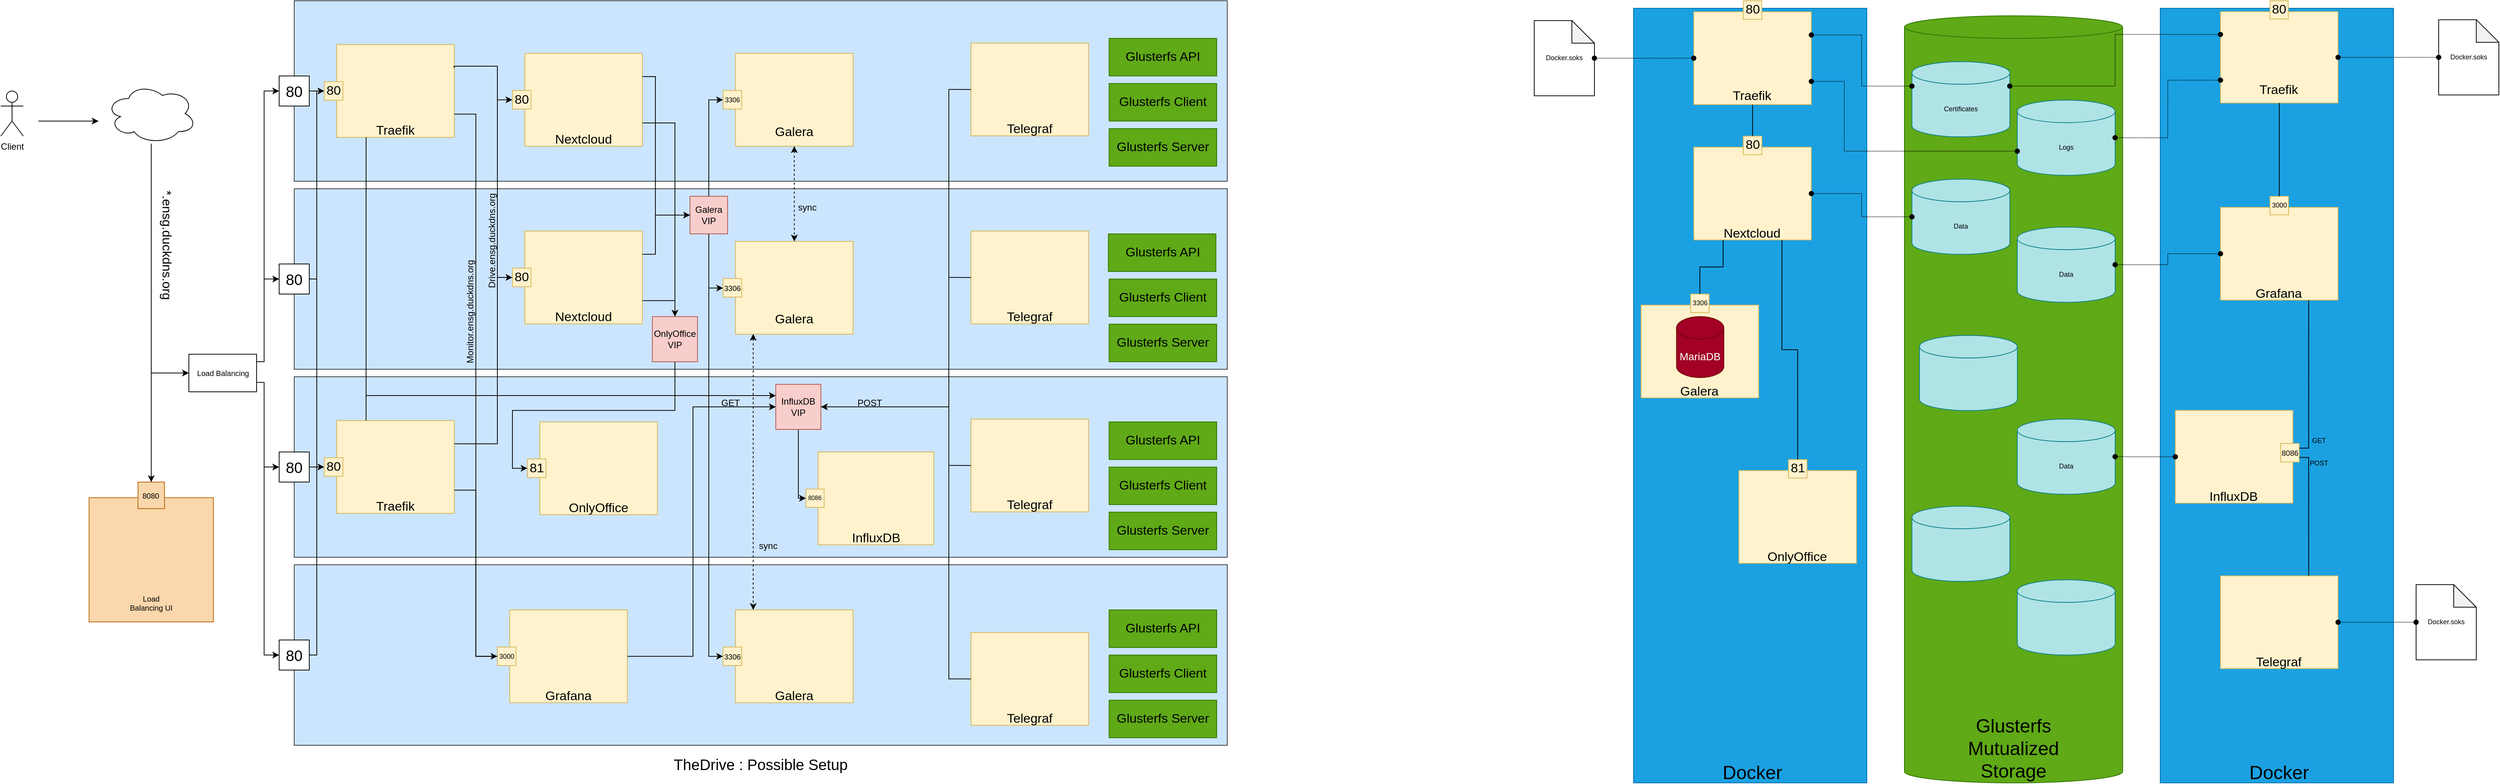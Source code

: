 <mxfile version="16.5.6" type="github">
  <diagram id="uSSf6d4gXcC3axAi4T38" name="Page-1">
    <mxGraphModel dx="1338" dy="1340" grid="1" gridSize="10" guides="1" tooltips="1" connect="1" arrows="1" fold="1" page="1" pageScale="1" pageWidth="827" pageHeight="1169" math="0" shadow="0">
      <root>
        <mxCell id="0" />
        <mxCell id="1" parent="0" />
        <mxCell id="GVOFtaDocg-hXBosBqJG-1" value="Client" style="shape=umlActor;verticalLabelPosition=bottom;verticalAlign=top;html=1;outlineConnect=0;" parent="1" vertex="1">
          <mxGeometry x="30" y="140" width="30" height="60" as="geometry" />
        </mxCell>
        <mxCell id="GVOFtaDocg-hXBosBqJG-21" style="edgeStyle=orthogonalEdgeStyle;rounded=0;orthogonalLoop=1;jettySize=auto;html=1;fontSize=17;endArrow=classic;endFill=1;entryX=0;entryY=0.5;entryDx=0;entryDy=0;" parent="1" source="GVOFtaDocg-hXBosBqJG-2" edge="1" target="GVOFtaDocg-hXBosBqJG-207">
          <mxGeometry relative="1" as="geometry">
            <mxPoint x="290" y="520" as="targetPoint" />
            <Array as="points">
              <mxPoint x="230" y="515" />
            </Array>
          </mxGeometry>
        </mxCell>
        <mxCell id="GVOFtaDocg-hXBosBqJG-2" value="" style="ellipse;shape=cloud;whiteSpace=wrap;html=1;" parent="1" vertex="1">
          <mxGeometry x="170" y="130" width="120" height="80" as="geometry" />
        </mxCell>
        <mxCell id="GVOFtaDocg-hXBosBqJG-4" value="" style="endArrow=classic;html=1;rounded=0;" parent="1" edge="1">
          <mxGeometry width="50" height="50" relative="1" as="geometry">
            <mxPoint x="80" y="180" as="sourcePoint" />
            <mxPoint x="160" y="180" as="targetPoint" />
          </mxGeometry>
        </mxCell>
        <mxCell id="GVOFtaDocg-hXBosBqJG-26" value="*.ensg.duckdns.org" style="text;html=1;strokeColor=none;fillColor=none;align=center;verticalAlign=middle;whiteSpace=wrap;rounded=0;fontSize=17;rotation=90;" parent="1" vertex="1">
          <mxGeometry x="220" y="330" width="60" height="30" as="geometry" />
        </mxCell>
        <mxCell id="GVOFtaDocg-hXBosBqJG-6" value="TheDrive : Possible Setup" style="text;html=1;strokeColor=none;fillColor=none;align=center;verticalAlign=middle;whiteSpace=wrap;rounded=0;fontSize=20;" parent="1" vertex="1">
          <mxGeometry x="915" y="1020" width="250" height="30" as="geometry" />
        </mxCell>
        <mxCell id="GVOFtaDocg-hXBosBqJG-7" value="" style="rounded=0;whiteSpace=wrap;html=1;fontSize=20;fillColor=#cce5ff;strokeColor=#36393d;" parent="1" vertex="1">
          <mxGeometry x="420" y="20" width="1240" height="240" as="geometry" />
        </mxCell>
        <mxCell id="GVOFtaDocg-hXBosBqJG-8" value="" style="rounded=0;whiteSpace=wrap;html=1;fontSize=20;fillColor=#cce5ff;strokeColor=#36393d;" parent="1" vertex="1">
          <mxGeometry x="420" y="270" width="1240" height="240" as="geometry" />
        </mxCell>
        <mxCell id="GVOFtaDocg-hXBosBqJG-9" value="" style="rounded=0;whiteSpace=wrap;html=1;fontSize=20;fillColor=#cce5ff;strokeColor=#36393d;" parent="1" vertex="1">
          <mxGeometry x="420" y="520" width="1240" height="240" as="geometry" />
        </mxCell>
        <mxCell id="GVOFtaDocg-hXBosBqJG-10" value="" style="rounded=0;whiteSpace=wrap;html=1;fontSize=20;fillColor=#cce5ff;strokeColor=#36393d;" parent="1" vertex="1">
          <mxGeometry x="420" y="770" width="1240" height="240" as="geometry" />
        </mxCell>
        <mxCell id="GVOFtaDocg-hXBosBqJG-188" style="edgeStyle=orthogonalEdgeStyle;rounded=0;orthogonalLoop=1;jettySize=auto;html=1;exitX=1;exitY=0.5;exitDx=0;exitDy=0;entryX=0;entryY=0.5;entryDx=0;entryDy=0;fontSize=17;startArrow=none;startFill=0;endArrow=classic;endFill=1;" parent="1" source="GVOFtaDocg-hXBosBqJG-11" target="GVOFtaDocg-hXBosBqJG-96" edge="1">
          <mxGeometry relative="1" as="geometry" />
        </mxCell>
        <mxCell id="GVOFtaDocg-hXBosBqJG-189" style="edgeStyle=orthogonalEdgeStyle;rounded=0;orthogonalLoop=1;jettySize=auto;html=1;exitX=1;exitY=0.5;exitDx=0;exitDy=0;entryX=0;entryY=0.5;entryDx=0;entryDy=0;fontSize=17;startArrow=none;startFill=0;endArrow=classic;endFill=1;" parent="1" source="GVOFtaDocg-hXBosBqJG-11" target="GVOFtaDocg-hXBosBqJG-37" edge="1">
          <mxGeometry relative="1" as="geometry">
            <Array as="points">
              <mxPoint x="450" y="140" />
              <mxPoint x="450" y="640" />
            </Array>
          </mxGeometry>
        </mxCell>
        <mxCell id="GVOFtaDocg-hXBosBqJG-11" value="80" style="whiteSpace=wrap;html=1;aspect=fixed;fontSize=20;" parent="1" vertex="1">
          <mxGeometry x="400" y="120" width="40" height="40" as="geometry" />
        </mxCell>
        <mxCell id="GVOFtaDocg-hXBosBqJG-190" style="edgeStyle=orthogonalEdgeStyle;rounded=0;orthogonalLoop=1;jettySize=auto;html=1;exitX=1;exitY=0.5;exitDx=0;exitDy=0;fontSize=17;startArrow=none;startFill=0;endArrow=none;endFill=0;" parent="1" source="GVOFtaDocg-hXBosBqJG-12" edge="1">
          <mxGeometry relative="1" as="geometry">
            <mxPoint x="450" y="389.952" as="targetPoint" />
          </mxGeometry>
        </mxCell>
        <mxCell id="GVOFtaDocg-hXBosBqJG-12" value="80" style="whiteSpace=wrap;html=1;aspect=fixed;fontSize=20;" parent="1" vertex="1">
          <mxGeometry x="400" y="370" width="40" height="40" as="geometry" />
        </mxCell>
        <mxCell id="GVOFtaDocg-hXBosBqJG-191" style="edgeStyle=orthogonalEdgeStyle;rounded=0;orthogonalLoop=1;jettySize=auto;html=1;exitX=1;exitY=0.5;exitDx=0;exitDy=0;fontSize=17;startArrow=none;startFill=0;endArrow=none;endFill=0;" parent="1" source="GVOFtaDocg-hXBosBqJG-13" edge="1">
          <mxGeometry relative="1" as="geometry">
            <mxPoint x="450" y="639.952" as="targetPoint" />
          </mxGeometry>
        </mxCell>
        <mxCell id="GVOFtaDocg-hXBosBqJG-13" value="80" style="whiteSpace=wrap;html=1;aspect=fixed;fontSize=20;" parent="1" vertex="1">
          <mxGeometry x="400" y="620" width="40" height="40" as="geometry" />
        </mxCell>
        <mxCell id="GVOFtaDocg-hXBosBqJG-192" style="edgeStyle=orthogonalEdgeStyle;rounded=0;orthogonalLoop=1;jettySize=auto;html=1;exitX=1;exitY=0.5;exitDx=0;exitDy=0;fontSize=17;startArrow=none;startFill=0;endArrow=none;endFill=0;" parent="1" source="GVOFtaDocg-hXBosBqJG-14" edge="1">
          <mxGeometry relative="1" as="geometry">
            <mxPoint x="450" y="640.0" as="targetPoint" />
            <Array as="points">
              <mxPoint x="450" y="890" />
            </Array>
          </mxGeometry>
        </mxCell>
        <mxCell id="GVOFtaDocg-hXBosBqJG-14" value="80" style="whiteSpace=wrap;html=1;aspect=fixed;fontSize=20;" parent="1" vertex="1">
          <mxGeometry x="400" y="870" width="40" height="40" as="geometry" />
        </mxCell>
        <mxCell id="GVOFtaDocg-hXBosBqJG-22" style="edgeStyle=orthogonalEdgeStyle;rounded=0;orthogonalLoop=1;jettySize=auto;html=1;exitX=0.75;exitY=0;exitDx=0;exitDy=0;entryX=0;entryY=0.5;entryDx=0;entryDy=0;fontSize=17;" parent="1" target="GVOFtaDocg-hXBosBqJG-11" edge="1">
          <mxGeometry relative="1" as="geometry">
            <mxPoint x="370" y="500" as="sourcePoint" />
            <Array as="points">
              <mxPoint x="380" y="500" />
              <mxPoint x="380" y="140" />
            </Array>
          </mxGeometry>
        </mxCell>
        <mxCell id="GVOFtaDocg-hXBosBqJG-23" style="edgeStyle=orthogonalEdgeStyle;rounded=0;orthogonalLoop=1;jettySize=auto;html=1;exitX=1;exitY=0;exitDx=0;exitDy=0;entryX=0;entryY=0.5;entryDx=0;entryDy=0;fontSize=17;" parent="1" target="GVOFtaDocg-hXBosBqJG-12" edge="1">
          <mxGeometry relative="1" as="geometry">
            <mxPoint x="380" y="500" as="sourcePoint" />
            <Array as="points">
              <mxPoint x="380" y="390" />
            </Array>
          </mxGeometry>
        </mxCell>
        <mxCell id="GVOFtaDocg-hXBosBqJG-24" style="edgeStyle=orthogonalEdgeStyle;rounded=0;orthogonalLoop=1;jettySize=auto;html=1;exitX=1;exitY=0.75;exitDx=0;exitDy=0;entryX=0;entryY=0.5;entryDx=0;entryDy=0;fontSize=17;" parent="1" source="GVOFtaDocg-hXBosBqJG-207" target="GVOFtaDocg-hXBosBqJG-14" edge="1">
          <mxGeometry relative="1" as="geometry">
            <mxPoint x="370" y="540" as="sourcePoint" />
            <Array as="points">
              <mxPoint x="380" y="527" />
              <mxPoint x="380" y="890" />
            </Array>
          </mxGeometry>
        </mxCell>
        <mxCell id="GVOFtaDocg-hXBosBqJG-25" style="edgeStyle=orthogonalEdgeStyle;rounded=0;orthogonalLoop=1;jettySize=auto;html=1;exitX=1;exitY=1;exitDx=0;exitDy=0;entryX=0;entryY=0.5;entryDx=0;entryDy=0;fontSize=17;" parent="1" target="GVOFtaDocg-hXBosBqJG-13" edge="1">
          <mxGeometry relative="1" as="geometry">
            <mxPoint x="380" y="540" as="sourcePoint" />
            <Array as="points">
              <mxPoint x="380" y="640" />
            </Array>
          </mxGeometry>
        </mxCell>
        <mxCell id="GVOFtaDocg-hXBosBqJG-35" value="" style="group" parent="1" vertex="1" connectable="0">
          <mxGeometry x="460" y="578.25" width="172.74" height="127.5" as="geometry" />
        </mxCell>
        <mxCell id="GVOFtaDocg-hXBosBqJG-36" value="" style="rounded=0;whiteSpace=wrap;html=1;labelBackgroundColor=#99FFFF;fontSize=17;fillColor=#fff2cc;strokeColor=#d6b656;" parent="GVOFtaDocg-hXBosBqJG-35" vertex="1">
          <mxGeometry x="16.451" width="156.289" height="123.387" as="geometry" />
        </mxCell>
        <mxCell id="GVOFtaDocg-hXBosBqJG-37" value="80" style="whiteSpace=wrap;html=1;aspect=fixed;labelBackgroundColor=none;fontSize=17;fillColor=#fff2cc;strokeColor=#d6b656;" parent="GVOFtaDocg-hXBosBqJG-35" vertex="1">
          <mxGeometry y="49.355" width="24.677" height="24.677" as="geometry" />
        </mxCell>
        <mxCell id="GVOFtaDocg-hXBosBqJG-38" value="Traefik" style="text;html=1;align=center;verticalAlign=middle;whiteSpace=wrap;rounded=0;labelBackgroundColor=none;fontSize=17;" parent="GVOFtaDocg-hXBosBqJG-35" vertex="1">
          <mxGeometry x="69.919" y="102.823" width="49.354" height="24.677" as="geometry" />
        </mxCell>
        <mxCell id="GVOFtaDocg-hXBosBqJG-55" value="" style="group" parent="1" vertex="1" connectable="0">
          <mxGeometry x="1503" y="130" width="143" height="110" as="geometry" />
        </mxCell>
        <mxCell id="GVOFtaDocg-hXBosBqJG-52" value="" style="group" parent="GVOFtaDocg-hXBosBqJG-55" vertex="1" connectable="0">
          <mxGeometry y="60" width="143" height="50" as="geometry" />
        </mxCell>
        <mxCell id="GVOFtaDocg-hXBosBqJG-45" value="" style="rounded=0;whiteSpace=wrap;html=1;labelBackgroundColor=none;fontSize=17;fillColor=#60a917;strokeColor=#2D7600;fontColor=#ffffff;" parent="GVOFtaDocg-hXBosBqJG-52" vertex="1">
          <mxGeometry width="143" height="50" as="geometry" />
        </mxCell>
        <mxCell id="GVOFtaDocg-hXBosBqJG-46" value="Glusterfs Server" style="text;html=1;strokeColor=none;fillColor=none;align=center;verticalAlign=middle;whiteSpace=wrap;rounded=0;labelBackgroundColor=none;fontSize=17;" parent="GVOFtaDocg-hXBosBqJG-52" vertex="1">
          <mxGeometry y="10" width="143" height="30" as="geometry" />
        </mxCell>
        <mxCell id="GVOFtaDocg-hXBosBqJG-54" value="" style="group" parent="GVOFtaDocg-hXBosBqJG-55" vertex="1" connectable="0">
          <mxGeometry width="143" height="50" as="geometry" />
        </mxCell>
        <mxCell id="GVOFtaDocg-hXBosBqJG-49" value="" style="rounded=0;whiteSpace=wrap;html=1;labelBackgroundColor=none;fontSize=17;fillColor=#60a917;strokeColor=#2D7600;fontColor=#ffffff;" parent="GVOFtaDocg-hXBosBqJG-54" vertex="1">
          <mxGeometry width="143" height="50" as="geometry" />
        </mxCell>
        <mxCell id="GVOFtaDocg-hXBosBqJG-50" value="Glusterfs Client" style="text;html=1;strokeColor=none;fillColor=none;align=center;verticalAlign=middle;whiteSpace=wrap;rounded=0;labelBackgroundColor=none;fontSize=17;" parent="GVOFtaDocg-hXBosBqJG-54" vertex="1">
          <mxGeometry y="10" width="143" height="30" as="geometry" />
        </mxCell>
        <mxCell id="GVOFtaDocg-hXBosBqJG-56" value="" style="group" parent="1" vertex="1" connectable="0">
          <mxGeometry x="1503" y="390" width="143" height="110" as="geometry" />
        </mxCell>
        <mxCell id="GVOFtaDocg-hXBosBqJG-57" value="" style="group" parent="GVOFtaDocg-hXBosBqJG-56" vertex="1" connectable="0">
          <mxGeometry y="60" width="143" height="50" as="geometry" />
        </mxCell>
        <mxCell id="GVOFtaDocg-hXBosBqJG-58" value="" style="rounded=0;whiteSpace=wrap;html=1;labelBackgroundColor=none;fontSize=17;fillColor=#60a917;strokeColor=#2D7600;fontColor=#ffffff;" parent="GVOFtaDocg-hXBosBqJG-57" vertex="1">
          <mxGeometry width="143" height="50" as="geometry" />
        </mxCell>
        <mxCell id="GVOFtaDocg-hXBosBqJG-59" value="Glusterfs Server" style="text;html=1;strokeColor=none;fillColor=none;align=center;verticalAlign=middle;whiteSpace=wrap;rounded=0;labelBackgroundColor=none;fontSize=17;" parent="GVOFtaDocg-hXBosBqJG-57" vertex="1">
          <mxGeometry y="10" width="143" height="30" as="geometry" />
        </mxCell>
        <mxCell id="GVOFtaDocg-hXBosBqJG-60" value="" style="group" parent="GVOFtaDocg-hXBosBqJG-56" vertex="1" connectable="0">
          <mxGeometry width="143" height="50" as="geometry" />
        </mxCell>
        <mxCell id="GVOFtaDocg-hXBosBqJG-61" value="" style="rounded=0;whiteSpace=wrap;html=1;labelBackgroundColor=none;fontSize=17;fillColor=#60a917;strokeColor=#2D7600;fontColor=#ffffff;" parent="GVOFtaDocg-hXBosBqJG-60" vertex="1">
          <mxGeometry width="143" height="50" as="geometry" />
        </mxCell>
        <mxCell id="GVOFtaDocg-hXBosBqJG-62" value="Glusterfs Client" style="text;html=1;strokeColor=none;fillColor=none;align=center;verticalAlign=middle;whiteSpace=wrap;rounded=0;labelBackgroundColor=none;fontSize=17;" parent="GVOFtaDocg-hXBosBqJG-60" vertex="1">
          <mxGeometry y="10" width="143" height="30" as="geometry" />
        </mxCell>
        <mxCell id="GVOFtaDocg-hXBosBqJG-64" value="" style="group" parent="1" vertex="1" connectable="0">
          <mxGeometry x="1503" y="640" width="143" height="110" as="geometry" />
        </mxCell>
        <mxCell id="GVOFtaDocg-hXBosBqJG-65" value="" style="group" parent="GVOFtaDocg-hXBosBqJG-64" vertex="1" connectable="0">
          <mxGeometry y="60" width="143" height="50" as="geometry" />
        </mxCell>
        <mxCell id="GVOFtaDocg-hXBosBqJG-66" value="" style="rounded=0;whiteSpace=wrap;html=1;labelBackgroundColor=none;fontSize=17;fillColor=#60a917;strokeColor=#2D7600;fontColor=#ffffff;" parent="GVOFtaDocg-hXBosBqJG-65" vertex="1">
          <mxGeometry width="143" height="50" as="geometry" />
        </mxCell>
        <mxCell id="GVOFtaDocg-hXBosBqJG-67" value="Glusterfs Server" style="text;html=1;strokeColor=none;fillColor=none;align=center;verticalAlign=middle;whiteSpace=wrap;rounded=0;labelBackgroundColor=none;fontSize=17;" parent="GVOFtaDocg-hXBosBqJG-65" vertex="1">
          <mxGeometry y="10" width="143" height="30" as="geometry" />
        </mxCell>
        <mxCell id="GVOFtaDocg-hXBosBqJG-68" value="" style="group" parent="GVOFtaDocg-hXBosBqJG-64" vertex="1" connectable="0">
          <mxGeometry width="143" height="50" as="geometry" />
        </mxCell>
        <mxCell id="GVOFtaDocg-hXBosBqJG-69" value="" style="rounded=0;whiteSpace=wrap;html=1;labelBackgroundColor=none;fontSize=17;fillColor=#60a917;strokeColor=#2D7600;fontColor=#ffffff;" parent="GVOFtaDocg-hXBosBqJG-68" vertex="1">
          <mxGeometry width="143" height="50" as="geometry" />
        </mxCell>
        <mxCell id="GVOFtaDocg-hXBosBqJG-70" value="Glusterfs Client" style="text;html=1;strokeColor=none;fillColor=none;align=center;verticalAlign=middle;whiteSpace=wrap;rounded=0;labelBackgroundColor=none;fontSize=17;" parent="GVOFtaDocg-hXBosBqJG-68" vertex="1">
          <mxGeometry y="10" width="143" height="30" as="geometry" />
        </mxCell>
        <mxCell id="GVOFtaDocg-hXBosBqJG-72" value="" style="group" parent="1" vertex="1" connectable="0">
          <mxGeometry x="1503" y="950" width="143" height="50" as="geometry" />
        </mxCell>
        <mxCell id="GVOFtaDocg-hXBosBqJG-73" value="" style="rounded=0;whiteSpace=wrap;html=1;labelBackgroundColor=none;fontSize=17;fillColor=#60a917;strokeColor=#2D7600;fontColor=#ffffff;" parent="GVOFtaDocg-hXBosBqJG-72" vertex="1">
          <mxGeometry width="143" height="50" as="geometry" />
        </mxCell>
        <mxCell id="GVOFtaDocg-hXBosBqJG-74" value="Glusterfs Server" style="text;html=1;strokeColor=none;fillColor=none;align=center;verticalAlign=middle;whiteSpace=wrap;rounded=0;labelBackgroundColor=none;fontSize=17;" parent="GVOFtaDocg-hXBosBqJG-72" vertex="1">
          <mxGeometry y="10" width="143" height="30" as="geometry" />
        </mxCell>
        <mxCell id="GVOFtaDocg-hXBosBqJG-75" value="" style="group" parent="1" vertex="1" connectable="0">
          <mxGeometry x="1503" y="890" width="143" height="50" as="geometry" />
        </mxCell>
        <mxCell id="GVOFtaDocg-hXBosBqJG-76" value="" style="rounded=0;whiteSpace=wrap;html=1;labelBackgroundColor=none;fontSize=17;fillColor=#60a917;strokeColor=#2D7600;fontColor=#ffffff;" parent="GVOFtaDocg-hXBosBqJG-75" vertex="1">
          <mxGeometry width="143" height="50" as="geometry" />
        </mxCell>
        <mxCell id="GVOFtaDocg-hXBosBqJG-77" value="Glusterfs Client" style="text;html=1;strokeColor=none;fillColor=none;align=center;verticalAlign=middle;whiteSpace=wrap;rounded=0;labelBackgroundColor=none;fontSize=17;" parent="GVOFtaDocg-hXBosBqJG-75" vertex="1">
          <mxGeometry y="10" width="143" height="30" as="geometry" />
        </mxCell>
        <mxCell id="GVOFtaDocg-hXBosBqJG-79" value="" style="group" parent="1" vertex="1" connectable="0">
          <mxGeometry x="1503" y="830" width="143" height="50" as="geometry" />
        </mxCell>
        <mxCell id="GVOFtaDocg-hXBosBqJG-80" value="" style="rounded=0;whiteSpace=wrap;html=1;labelBackgroundColor=none;fontSize=17;fillColor=#60a917;strokeColor=#2D7600;fontColor=#ffffff;" parent="GVOFtaDocg-hXBosBqJG-79" vertex="1">
          <mxGeometry width="143" height="50" as="geometry" />
        </mxCell>
        <mxCell id="GVOFtaDocg-hXBosBqJG-81" value="Glusterfs API" style="text;html=1;strokeColor=none;fillColor=none;align=center;verticalAlign=middle;whiteSpace=wrap;rounded=0;labelBackgroundColor=none;fontSize=17;" parent="GVOFtaDocg-hXBosBqJG-79" vertex="1">
          <mxGeometry y="10" width="143" height="30" as="geometry" />
        </mxCell>
        <mxCell id="GVOFtaDocg-hXBosBqJG-83" value="" style="group" parent="1" vertex="1" connectable="0">
          <mxGeometry x="1503" y="580" width="143" height="50" as="geometry" />
        </mxCell>
        <mxCell id="GVOFtaDocg-hXBosBqJG-84" value="" style="rounded=0;whiteSpace=wrap;html=1;labelBackgroundColor=none;fontSize=17;fillColor=#60a917;strokeColor=#2D7600;fontColor=#ffffff;" parent="GVOFtaDocg-hXBosBqJG-83" vertex="1">
          <mxGeometry width="143" height="50" as="geometry" />
        </mxCell>
        <mxCell id="GVOFtaDocg-hXBosBqJG-85" value="Glusterfs API" style="text;html=1;strokeColor=none;fillColor=none;align=center;verticalAlign=middle;whiteSpace=wrap;rounded=0;labelBackgroundColor=none;fontSize=17;" parent="GVOFtaDocg-hXBosBqJG-83" vertex="1">
          <mxGeometry y="10" width="143" height="30" as="geometry" />
        </mxCell>
        <mxCell id="GVOFtaDocg-hXBosBqJG-86" value="" style="group" parent="1" vertex="1" connectable="0">
          <mxGeometry x="1270" y="330" width="143" height="50" as="geometry" />
        </mxCell>
        <mxCell id="GVOFtaDocg-hXBosBqJG-87" value="" style="rounded=0;whiteSpace=wrap;html=1;labelBackgroundColor=none;fontSize=17;fillColor=#60a917;strokeColor=#2D7600;fontColor=#ffffff;" parent="GVOFtaDocg-hXBosBqJG-86" vertex="1">
          <mxGeometry x="232" width="143" height="50" as="geometry" />
        </mxCell>
        <mxCell id="GVOFtaDocg-hXBosBqJG-88" value="Glusterfs API" style="text;html=1;strokeColor=none;fillColor=none;align=center;verticalAlign=middle;whiteSpace=wrap;rounded=0;labelBackgroundColor=none;fontSize=17;" parent="GVOFtaDocg-hXBosBqJG-86" vertex="1">
          <mxGeometry x="233" y="10" width="143" height="30" as="geometry" />
        </mxCell>
        <mxCell id="GVOFtaDocg-hXBosBqJG-89" value="" style="group" parent="1" vertex="1" connectable="0">
          <mxGeometry x="1503" y="70" width="143" height="50" as="geometry" />
        </mxCell>
        <mxCell id="GVOFtaDocg-hXBosBqJG-90" value="" style="rounded=0;whiteSpace=wrap;html=1;labelBackgroundColor=none;fontSize=17;fillColor=#60a917;strokeColor=#2D7600;fontColor=#ffffff;" parent="GVOFtaDocg-hXBosBqJG-89" vertex="1">
          <mxGeometry width="143" height="50" as="geometry" />
        </mxCell>
        <mxCell id="GVOFtaDocg-hXBosBqJG-91" value="Glusterfs API" style="text;html=1;strokeColor=none;fillColor=none;align=center;verticalAlign=middle;whiteSpace=wrap;rounded=0;labelBackgroundColor=none;fontSize=17;" parent="GVOFtaDocg-hXBosBqJG-89" vertex="1">
          <mxGeometry y="10" width="143" height="30" as="geometry" />
        </mxCell>
        <mxCell id="GVOFtaDocg-hXBosBqJG-94" value="" style="group" parent="1" vertex="1" connectable="0">
          <mxGeometry x="460" y="78.25" width="172.74" height="127.5" as="geometry" />
        </mxCell>
        <mxCell id="GVOFtaDocg-hXBosBqJG-95" value="" style="rounded=0;whiteSpace=wrap;html=1;labelBackgroundColor=#99FFFF;fontSize=17;fillColor=#fff2cc;strokeColor=#d6b656;" parent="GVOFtaDocg-hXBosBqJG-94" vertex="1">
          <mxGeometry x="16.451" width="156.289" height="123.387" as="geometry" />
        </mxCell>
        <mxCell id="GVOFtaDocg-hXBosBqJG-96" value="80" style="whiteSpace=wrap;html=1;aspect=fixed;labelBackgroundColor=none;fontSize=17;fillColor=#fff2cc;strokeColor=#d6b656;" parent="GVOFtaDocg-hXBosBqJG-94" vertex="1">
          <mxGeometry y="49.355" width="24.677" height="24.677" as="geometry" />
        </mxCell>
        <mxCell id="GVOFtaDocg-hXBosBqJG-97" value="Traefik" style="text;html=1;align=center;verticalAlign=middle;whiteSpace=wrap;rounded=0;labelBackgroundColor=none;fontSize=17;" parent="GVOFtaDocg-hXBosBqJG-94" vertex="1">
          <mxGeometry x="69.919" y="102.823" width="49.354" height="24.677" as="geometry" />
        </mxCell>
        <mxCell id="GVOFtaDocg-hXBosBqJG-98" value="" style="group" parent="1" vertex="1" connectable="0">
          <mxGeometry x="1303" y="76.25" width="172.74" height="127.5" as="geometry" />
        </mxCell>
        <mxCell id="GVOFtaDocg-hXBosBqJG-99" value="" style="rounded=0;whiteSpace=wrap;html=1;labelBackgroundColor=#99FFFF;fontSize=17;fillColor=#fff2cc;strokeColor=#d6b656;" parent="GVOFtaDocg-hXBosBqJG-98" vertex="1">
          <mxGeometry x="16.451" width="156.289" height="123.387" as="geometry" />
        </mxCell>
        <mxCell id="GVOFtaDocg-hXBosBqJG-101" value="Telegraf" style="text;html=1;align=center;verticalAlign=middle;whiteSpace=wrap;rounded=0;labelBackgroundColor=none;fontSize=17;" parent="GVOFtaDocg-hXBosBqJG-98" vertex="1">
          <mxGeometry x="69.919" y="102.823" width="49.354" height="24.677" as="geometry" />
        </mxCell>
        <mxCell id="GVOFtaDocg-hXBosBqJG-119" value="" style="group" parent="1" vertex="1" connectable="0">
          <mxGeometry x="1303" y="326.25" width="172.74" height="127.5" as="geometry" />
        </mxCell>
        <mxCell id="GVOFtaDocg-hXBosBqJG-120" value="" style="rounded=0;whiteSpace=wrap;html=1;labelBackgroundColor=#99FFFF;fontSize=17;fillColor=#fff2cc;strokeColor=#d6b656;" parent="GVOFtaDocg-hXBosBqJG-119" vertex="1">
          <mxGeometry x="16.451" width="156.289" height="123.387" as="geometry" />
        </mxCell>
        <mxCell id="GVOFtaDocg-hXBosBqJG-122" value="Telegraf" style="text;html=1;align=center;verticalAlign=middle;whiteSpace=wrap;rounded=0;labelBackgroundColor=none;fontSize=17;" parent="GVOFtaDocg-hXBosBqJG-119" vertex="1">
          <mxGeometry x="69.919" y="102.823" width="49.354" height="24.677" as="geometry" />
        </mxCell>
        <mxCell id="GVOFtaDocg-hXBosBqJG-123" value="" style="group" parent="1" vertex="1" connectable="0">
          <mxGeometry x="1303" y="576.25" width="172.74" height="127.5" as="geometry" />
        </mxCell>
        <mxCell id="GVOFtaDocg-hXBosBqJG-124" value="" style="rounded=0;whiteSpace=wrap;html=1;labelBackgroundColor=#99FFFF;fontSize=17;fillColor=#fff2cc;strokeColor=#d6b656;" parent="GVOFtaDocg-hXBosBqJG-123" vertex="1">
          <mxGeometry x="16.451" width="156.289" height="123.387" as="geometry" />
        </mxCell>
        <mxCell id="GVOFtaDocg-hXBosBqJG-126" value="Telegraf" style="text;html=1;align=center;verticalAlign=middle;whiteSpace=wrap;rounded=0;labelBackgroundColor=none;fontSize=17;" parent="GVOFtaDocg-hXBosBqJG-123" vertex="1">
          <mxGeometry x="69.919" y="102.823" width="49.354" height="24.677" as="geometry" />
        </mxCell>
        <mxCell id="GVOFtaDocg-hXBosBqJG-127" value="" style="group" parent="1" vertex="1" connectable="0">
          <mxGeometry x="1303" y="860" width="172.74" height="127.5" as="geometry" />
        </mxCell>
        <mxCell id="GVOFtaDocg-hXBosBqJG-128" value="" style="rounded=0;whiteSpace=wrap;html=1;labelBackgroundColor=#99FFFF;fontSize=17;fillColor=#fff2cc;strokeColor=#d6b656;" parent="GVOFtaDocg-hXBosBqJG-127" vertex="1">
          <mxGeometry x="16.451" width="156.289" height="123.387" as="geometry" />
        </mxCell>
        <mxCell id="GVOFtaDocg-hXBosBqJG-130" value="Telegraf" style="text;html=1;align=center;verticalAlign=middle;whiteSpace=wrap;rounded=0;labelBackgroundColor=none;fontSize=17;" parent="GVOFtaDocg-hXBosBqJG-127" vertex="1">
          <mxGeometry x="69.919" y="102.823" width="49.354" height="24.677" as="geometry" />
        </mxCell>
        <mxCell id="GVOFtaDocg-hXBosBqJG-131" value="" style="group" parent="1" vertex="1" connectable="0">
          <mxGeometry x="1100" y="620" width="170" height="127.5" as="geometry" />
        </mxCell>
        <mxCell id="GVOFtaDocg-hXBosBqJG-132" value="" style="rounded=0;whiteSpace=wrap;html=1;labelBackgroundColor=#99FFFF;fontSize=17;fillColor=#fff2cc;strokeColor=#d6b656;" parent="GVOFtaDocg-hXBosBqJG-131" vertex="1">
          <mxGeometry x="16.19" width="153.81" height="123.387" as="geometry" />
        </mxCell>
        <mxCell id="GVOFtaDocg-hXBosBqJG-133" value="8086" style="whiteSpace=wrap;html=1;aspect=fixed;labelBackgroundColor=none;fontSize=8;fillColor=#fff2cc;strokeColor=#d6b656;" parent="GVOFtaDocg-hXBosBqJG-131" vertex="1">
          <mxGeometry y="49.355" width="24.286" height="24.286" as="geometry" />
        </mxCell>
        <mxCell id="GVOFtaDocg-hXBosBqJG-134" value="InfluxDB" style="text;html=1;align=center;verticalAlign=middle;whiteSpace=wrap;rounded=0;labelBackgroundColor=none;fontSize=17;" parent="GVOFtaDocg-hXBosBqJG-131" vertex="1">
          <mxGeometry x="68.81" y="102.823" width="48.571" height="24.677" as="geometry" />
        </mxCell>
        <mxCell id="GVOFtaDocg-hXBosBqJG-139" value="" style="group" parent="1" vertex="1" connectable="0">
          <mxGeometry x="690" y="830" width="172.74" height="127.5" as="geometry" />
        </mxCell>
        <mxCell id="GVOFtaDocg-hXBosBqJG-140" value="" style="rounded=0;whiteSpace=wrap;html=1;labelBackgroundColor=#99FFFF;fontSize=17;fillColor=#fff2cc;strokeColor=#d6b656;" parent="GVOFtaDocg-hXBosBqJG-139" vertex="1">
          <mxGeometry x="16.451" width="156.289" height="123.387" as="geometry" />
        </mxCell>
        <mxCell id="GVOFtaDocg-hXBosBqJG-141" value="3000" style="whiteSpace=wrap;html=1;aspect=fixed;labelBackgroundColor=none;fontSize=9;fillColor=#fff2cc;strokeColor=#d6b656;" parent="GVOFtaDocg-hXBosBqJG-139" vertex="1">
          <mxGeometry y="49.355" width="24.677" height="24.677" as="geometry" />
        </mxCell>
        <mxCell id="GVOFtaDocg-hXBosBqJG-142" value="Grafana" style="text;html=1;align=center;verticalAlign=middle;whiteSpace=wrap;rounded=0;labelBackgroundColor=none;fontSize=17;" parent="GVOFtaDocg-hXBosBqJG-139" vertex="1">
          <mxGeometry x="69.919" y="102.823" width="49.354" height="24.677" as="geometry" />
        </mxCell>
        <mxCell id="GVOFtaDocg-hXBosBqJG-144" style="edgeStyle=orthogonalEdgeStyle;rounded=0;orthogonalLoop=1;jettySize=auto;html=1;exitX=1;exitY=0.75;exitDx=0;exitDy=0;entryX=0;entryY=0.5;entryDx=0;entryDy=0;fontSize=17;endArrow=none;endFill=0;" parent="1" source="GVOFtaDocg-hXBosBqJG-95" target="GVOFtaDocg-hXBosBqJG-141" edge="1">
          <mxGeometry relative="1" as="geometry" />
        </mxCell>
        <mxCell id="GVOFtaDocg-hXBosBqJG-146" style="edgeStyle=orthogonalEdgeStyle;rounded=0;orthogonalLoop=1;jettySize=auto;html=1;exitX=1;exitY=0.75;exitDx=0;exitDy=0;entryX=0;entryY=0.5;entryDx=0;entryDy=0;fontSize=17;endArrow=classic;endFill=1;" parent="1" source="GVOFtaDocg-hXBosBqJG-36" target="GVOFtaDocg-hXBosBqJG-141" edge="1">
          <mxGeometry relative="1" as="geometry" />
        </mxCell>
        <mxCell id="GVOFtaDocg-hXBosBqJG-147" value="" style="group" parent="1" vertex="1" connectable="0">
          <mxGeometry x="710" y="90" width="172.74" height="127.5" as="geometry" />
        </mxCell>
        <mxCell id="GVOFtaDocg-hXBosBqJG-148" value="" style="rounded=0;whiteSpace=wrap;html=1;labelBackgroundColor=#99FFFF;fontSize=17;fillColor=#fff2cc;strokeColor=#d6b656;" parent="GVOFtaDocg-hXBosBqJG-147" vertex="1">
          <mxGeometry x="16.451" width="156.289" height="123.387" as="geometry" />
        </mxCell>
        <mxCell id="GVOFtaDocg-hXBosBqJG-149" value="80" style="whiteSpace=wrap;html=1;aspect=fixed;labelBackgroundColor=none;fontSize=17;fillColor=#fff2cc;strokeColor=#d6b656;" parent="GVOFtaDocg-hXBosBqJG-147" vertex="1">
          <mxGeometry y="49.355" width="24.677" height="24.677" as="geometry" />
        </mxCell>
        <mxCell id="GVOFtaDocg-hXBosBqJG-150" value="Nextcloud" style="text;html=1;align=center;verticalAlign=middle;whiteSpace=wrap;rounded=0;labelBackgroundColor=none;fontSize=17;" parent="GVOFtaDocg-hXBosBqJG-147" vertex="1">
          <mxGeometry x="69.919" y="102.823" width="49.354" height="24.677" as="geometry" />
        </mxCell>
        <mxCell id="GVOFtaDocg-hXBosBqJG-153" value="" style="group" parent="1" vertex="1" connectable="0">
          <mxGeometry x="710" y="326.25" width="172.74" height="127.5" as="geometry" />
        </mxCell>
        <mxCell id="GVOFtaDocg-hXBosBqJG-154" value="" style="rounded=0;whiteSpace=wrap;html=1;labelBackgroundColor=#99FFFF;fontSize=17;fillColor=#fff2cc;strokeColor=#d6b656;" parent="GVOFtaDocg-hXBosBqJG-153" vertex="1">
          <mxGeometry x="16.451" width="156.289" height="123.387" as="geometry" />
        </mxCell>
        <mxCell id="GVOFtaDocg-hXBosBqJG-155" value="80" style="whiteSpace=wrap;html=1;aspect=fixed;labelBackgroundColor=none;fontSize=17;fillColor=#fff2cc;strokeColor=#d6b656;" parent="GVOFtaDocg-hXBosBqJG-153" vertex="1">
          <mxGeometry y="49.355" width="24.677" height="24.677" as="geometry" />
        </mxCell>
        <mxCell id="GVOFtaDocg-hXBosBqJG-156" value="Nextcloud" style="text;html=1;align=center;verticalAlign=middle;whiteSpace=wrap;rounded=0;labelBackgroundColor=none;fontSize=17;" parent="GVOFtaDocg-hXBosBqJG-153" vertex="1">
          <mxGeometry x="69.919" y="102.823" width="49.354" height="24.677" as="geometry" />
        </mxCell>
        <mxCell id="GVOFtaDocg-hXBosBqJG-157" value="" style="group" parent="1" vertex="1" connectable="0">
          <mxGeometry x="730" y="580" width="172.74" height="127.5" as="geometry" />
        </mxCell>
        <mxCell id="GVOFtaDocg-hXBosBqJG-158" value="" style="rounded=0;whiteSpace=wrap;html=1;labelBackgroundColor=#99FFFF;fontSize=17;fillColor=#fff2cc;strokeColor=#d6b656;" parent="GVOFtaDocg-hXBosBqJG-157" vertex="1">
          <mxGeometry x="16.451" width="156.289" height="123.387" as="geometry" />
        </mxCell>
        <mxCell id="GVOFtaDocg-hXBosBqJG-159" value="81" style="whiteSpace=wrap;html=1;aspect=fixed;labelBackgroundColor=none;fontSize=17;fillColor=#fff2cc;strokeColor=#d6b656;" parent="GVOFtaDocg-hXBosBqJG-157" vertex="1">
          <mxGeometry y="49.355" width="24.677" height="24.677" as="geometry" />
        </mxCell>
        <mxCell id="GVOFtaDocg-hXBosBqJG-160" value="OnlyOffice" style="text;html=1;align=center;verticalAlign=middle;whiteSpace=wrap;rounded=0;labelBackgroundColor=none;fontSize=17;" parent="GVOFtaDocg-hXBosBqJG-157" vertex="1">
          <mxGeometry x="69.919" y="102.823" width="49.354" height="24.677" as="geometry" />
        </mxCell>
        <mxCell id="GVOFtaDocg-hXBosBqJG-161" value="" style="group" parent="1" vertex="1" connectable="0">
          <mxGeometry x="990" y="340" width="172.74" height="127.5" as="geometry" />
        </mxCell>
        <mxCell id="GVOFtaDocg-hXBosBqJG-162" value="" style="rounded=0;whiteSpace=wrap;html=1;labelBackgroundColor=#99FFFF;fontSize=17;fillColor=#fff2cc;strokeColor=#d6b656;" parent="GVOFtaDocg-hXBosBqJG-161" vertex="1">
          <mxGeometry x="16.451" width="156.289" height="123.387" as="geometry" />
        </mxCell>
        <mxCell id="GVOFtaDocg-hXBosBqJG-163" value="3306" style="whiteSpace=wrap;html=1;aspect=fixed;labelBackgroundColor=none;fontSize=10;fillColor=#fff2cc;strokeColor=#d6b656;" parent="GVOFtaDocg-hXBosBqJG-161" vertex="1">
          <mxGeometry y="49.355" width="24.677" height="24.677" as="geometry" />
        </mxCell>
        <mxCell id="GVOFtaDocg-hXBosBqJG-164" value="Galera" style="text;html=1;align=center;verticalAlign=middle;whiteSpace=wrap;rounded=0;labelBackgroundColor=none;fontSize=17;" parent="GVOFtaDocg-hXBosBqJG-161" vertex="1">
          <mxGeometry x="69.919" y="91.823" width="49.354" height="24.677" as="geometry" />
        </mxCell>
        <mxCell id="GVOFtaDocg-hXBosBqJG-167" value="" style="group" parent="1" vertex="1" connectable="0">
          <mxGeometry x="990" y="830" width="172.74" height="127.5" as="geometry" />
        </mxCell>
        <mxCell id="GVOFtaDocg-hXBosBqJG-168" value="" style="rounded=0;whiteSpace=wrap;html=1;labelBackgroundColor=#99FFFF;fontSize=17;fillColor=#fff2cc;strokeColor=#d6b656;" parent="GVOFtaDocg-hXBosBqJG-167" vertex="1">
          <mxGeometry x="16.451" width="156.289" height="123.387" as="geometry" />
        </mxCell>
        <mxCell id="GVOFtaDocg-hXBosBqJG-169" value="3306" style="whiteSpace=wrap;html=1;aspect=fixed;labelBackgroundColor=none;fontSize=10;fillColor=#fff2cc;strokeColor=#d6b656;" parent="GVOFtaDocg-hXBosBqJG-167" vertex="1">
          <mxGeometry y="49.355" width="24.677" height="24.677" as="geometry" />
        </mxCell>
        <mxCell id="GVOFtaDocg-hXBosBqJG-170" value="Galera" style="text;html=1;align=center;verticalAlign=middle;whiteSpace=wrap;rounded=0;labelBackgroundColor=none;fontSize=17;" parent="GVOFtaDocg-hXBosBqJG-167" vertex="1">
          <mxGeometry x="69.919" y="102.823" width="49.354" height="24.677" as="geometry" />
        </mxCell>
        <mxCell id="GVOFtaDocg-hXBosBqJG-171" value="" style="group" parent="1" vertex="1" connectable="0">
          <mxGeometry x="990" y="90" width="172.74" height="127.5" as="geometry" />
        </mxCell>
        <mxCell id="GVOFtaDocg-hXBosBqJG-172" value="" style="rounded=0;whiteSpace=wrap;html=1;labelBackgroundColor=#99FFFF;fontSize=17;fillColor=#fff2cc;strokeColor=#d6b656;" parent="GVOFtaDocg-hXBosBqJG-171" vertex="1">
          <mxGeometry x="16.451" width="156.289" height="123.387" as="geometry" />
        </mxCell>
        <mxCell id="GVOFtaDocg-hXBosBqJG-173" value="3306" style="whiteSpace=wrap;html=1;aspect=fixed;labelBackgroundColor=none;fontSize=9;fillColor=#fff2cc;strokeColor=#d6b656;" parent="GVOFtaDocg-hXBosBqJG-171" vertex="1">
          <mxGeometry y="49.355" width="24.677" height="24.677" as="geometry" />
        </mxCell>
        <mxCell id="GVOFtaDocg-hXBosBqJG-174" value="Galera" style="text;html=1;align=center;verticalAlign=middle;whiteSpace=wrap;rounded=0;labelBackgroundColor=none;fontSize=17;" parent="GVOFtaDocg-hXBosBqJG-171" vertex="1">
          <mxGeometry x="69.919" y="92.823" width="49.354" height="24.677" as="geometry" />
        </mxCell>
        <mxCell id="GVOFtaDocg-hXBosBqJG-176" style="edgeStyle=orthogonalEdgeStyle;rounded=0;orthogonalLoop=1;jettySize=auto;html=1;exitX=0.5;exitY=1;exitDx=0;exitDy=0;fontSize=17;endArrow=classic;endFill=1;startArrow=classic;startFill=1;dashed=1;" parent="1" source="GVOFtaDocg-hXBosBqJG-172" target="GVOFtaDocg-hXBosBqJG-162" edge="1">
          <mxGeometry relative="1" as="geometry" />
        </mxCell>
        <mxCell id="GVOFtaDocg-hXBosBqJG-177" style="edgeStyle=orthogonalEdgeStyle;rounded=0;orthogonalLoop=1;jettySize=auto;html=1;fontSize=17;startArrow=classic;startFill=1;endArrow=classic;endFill=1;dashed=1;" parent="1" edge="1">
          <mxGeometry relative="1" as="geometry">
            <mxPoint x="1030" y="463" as="sourcePoint" />
            <mxPoint x="1030" y="830" as="targetPoint" />
            <Array as="points">
              <mxPoint x="1030" y="463" />
              <mxPoint x="1030" y="830" />
            </Array>
          </mxGeometry>
        </mxCell>
        <mxCell id="GVOFtaDocg-hXBosBqJG-178" style="edgeStyle=orthogonalEdgeStyle;rounded=0;orthogonalLoop=1;jettySize=auto;html=1;exitX=1;exitY=0.25;exitDx=0;exitDy=0;entryX=0;entryY=0.5;entryDx=0;entryDy=0;fontSize=17;startArrow=none;startFill=0;endArrow=classic;endFill=1;" parent="1" source="GVOFtaDocg-hXBosBqJG-95" target="GVOFtaDocg-hXBosBqJG-149" edge="1">
          <mxGeometry relative="1" as="geometry">
            <Array as="points">
              <mxPoint x="690" y="107" />
              <mxPoint x="690" y="152" />
            </Array>
          </mxGeometry>
        </mxCell>
        <mxCell id="GVOFtaDocg-hXBosBqJG-179" style="edgeStyle=orthogonalEdgeStyle;rounded=0;orthogonalLoop=1;jettySize=auto;html=1;exitX=1;exitY=0.25;exitDx=0;exitDy=0;entryX=0;entryY=0.5;entryDx=0;entryDy=0;fontSize=17;startArrow=none;startFill=0;endArrow=none;endFill=0;" parent="1" source="GVOFtaDocg-hXBosBqJG-95" target="GVOFtaDocg-hXBosBqJG-155" edge="1">
          <mxGeometry relative="1" as="geometry">
            <Array as="points">
              <mxPoint x="690" y="107" />
              <mxPoint x="690" y="388" />
            </Array>
          </mxGeometry>
        </mxCell>
        <mxCell id="GVOFtaDocg-hXBosBqJG-180" style="edgeStyle=orthogonalEdgeStyle;rounded=0;orthogonalLoop=1;jettySize=auto;html=1;entryX=0;entryY=0.5;entryDx=0;entryDy=0;fontSize=17;startArrow=none;startFill=0;endArrow=classic;endFill=1;exitX=1;exitY=0.25;exitDx=0;exitDy=0;" parent="1" source="GVOFtaDocg-hXBosBqJG-36" target="GVOFtaDocg-hXBosBqJG-155" edge="1">
          <mxGeometry relative="1" as="geometry">
            <Array as="points">
              <mxPoint x="690" y="609" />
              <mxPoint x="690" y="388" />
            </Array>
          </mxGeometry>
        </mxCell>
        <mxCell id="GVOFtaDocg-hXBosBqJG-205" value="" style="group" parent="1" vertex="1" connectable="0">
          <mxGeometry x="147.38" y="660" width="165.25" height="186" as="geometry" />
        </mxCell>
        <mxCell id="GVOFtaDocg-hXBosBqJG-203" value="" style="group" parent="GVOFtaDocg-hXBosBqJG-205" vertex="1" connectable="0">
          <mxGeometry y="20.75" width="165.25" height="165.25" as="geometry" />
        </mxCell>
        <mxCell id="GVOFtaDocg-hXBosBqJG-201" value="" style="whiteSpace=wrap;html=1;aspect=fixed;labelBackgroundColor=none;fontSize=10;fillColor=#fad7ac;strokeColor=#b46504;" parent="GVOFtaDocg-hXBosBqJG-203" vertex="1">
          <mxGeometry width="165.25" height="165.25" as="geometry" />
        </mxCell>
        <mxCell id="GVOFtaDocg-hXBosBqJG-202" value="Load Balancing UI" style="text;html=1;strokeColor=none;fillColor=none;align=center;verticalAlign=middle;whiteSpace=wrap;rounded=0;labelBackgroundColor=none;fontSize=10;" parent="GVOFtaDocg-hXBosBqJG-203" vertex="1">
          <mxGeometry x="52.62" y="125.25" width="60" height="30" as="geometry" />
        </mxCell>
        <mxCell id="GVOFtaDocg-hXBosBqJG-204" value="8080" style="whiteSpace=wrap;html=1;aspect=fixed;labelBackgroundColor=none;fontSize=10;fillColor=#fad7ac;strokeColor=#b46504;" parent="GVOFtaDocg-hXBosBqJG-205" vertex="1">
          <mxGeometry x="65" width="35.25" height="35.25" as="geometry" />
        </mxCell>
        <mxCell id="GVOFtaDocg-hXBosBqJG-206" style="edgeStyle=orthogonalEdgeStyle;rounded=0;orthogonalLoop=1;jettySize=auto;html=1;exitX=0.5;exitY=0;exitDx=0;exitDy=0;fontSize=10;startArrow=classic;startFill=1;endArrow=none;endFill=0;" parent="1" source="GVOFtaDocg-hXBosBqJG-204" edge="1">
          <mxGeometry relative="1" as="geometry">
            <mxPoint x="230" y="510" as="targetPoint" />
          </mxGeometry>
        </mxCell>
        <mxCell id="GVOFtaDocg-hXBosBqJG-207" value="" style="rounded=0;whiteSpace=wrap;html=1;labelBackgroundColor=none;fontSize=10;fillColor=default;" parent="1" vertex="1">
          <mxGeometry x="280" y="490" width="90" height="50" as="geometry" />
        </mxCell>
        <mxCell id="GVOFtaDocg-hXBosBqJG-193" value="Load Balancing" style="text;html=1;align=center;verticalAlign=middle;resizable=0;points=[];autosize=1;strokeColor=none;fillColor=none;fontSize=10;" parent="1" vertex="1">
          <mxGeometry x="285" y="505" width="80" height="20" as="geometry" />
        </mxCell>
        <mxCell id="nQq6Mu73GPhr8r00cV1I-2" style="edgeStyle=orthogonalEdgeStyle;rounded=0;orthogonalLoop=1;jettySize=auto;html=1;exitX=0.5;exitY=0;exitDx=0;exitDy=0;entryX=0;entryY=0.5;entryDx=0;entryDy=0;endArrow=classic;endFill=1;" edge="1" parent="1" source="nQq6Mu73GPhr8r00cV1I-1" target="GVOFtaDocg-hXBosBqJG-173">
          <mxGeometry relative="1" as="geometry">
            <Array as="points">
              <mxPoint x="971" y="152" />
            </Array>
          </mxGeometry>
        </mxCell>
        <mxCell id="nQq6Mu73GPhr8r00cV1I-3" style="edgeStyle=orthogonalEdgeStyle;rounded=0;orthogonalLoop=1;jettySize=auto;html=1;exitX=0.5;exitY=1;exitDx=0;exitDy=0;endArrow=classic;endFill=1;" edge="1" parent="1" source="nQq6Mu73GPhr8r00cV1I-1">
          <mxGeometry relative="1" as="geometry">
            <mxPoint x="990" y="402" as="targetPoint" />
            <Array as="points">
              <mxPoint x="971" y="402" />
              <mxPoint x="980" y="402" />
            </Array>
          </mxGeometry>
        </mxCell>
        <mxCell id="nQq6Mu73GPhr8r00cV1I-4" style="edgeStyle=orthogonalEdgeStyle;rounded=0;orthogonalLoop=1;jettySize=auto;html=1;exitX=0.5;exitY=1;exitDx=0;exitDy=0;entryX=0;entryY=0.5;entryDx=0;entryDy=0;endArrow=classic;endFill=1;" edge="1" parent="1" source="nQq6Mu73GPhr8r00cV1I-1" target="GVOFtaDocg-hXBosBqJG-169">
          <mxGeometry relative="1" as="geometry">
            <mxPoint x="1006" y="891.693" as="targetPoint" />
            <Array as="points">
              <mxPoint x="971" y="892" />
            </Array>
          </mxGeometry>
        </mxCell>
        <mxCell id="nQq6Mu73GPhr8r00cV1I-1" value="&lt;div&gt;Galera&lt;/div&gt;&lt;div&gt;VIP&lt;br&gt;&lt;/div&gt;" style="whiteSpace=wrap;html=1;aspect=fixed;fillColor=#f8cecc;strokeColor=#b85450;" vertex="1" parent="1">
          <mxGeometry x="946" y="280" width="50" height="50" as="geometry" />
        </mxCell>
        <mxCell id="nQq6Mu73GPhr8r00cV1I-5" style="edgeStyle=orthogonalEdgeStyle;rounded=0;orthogonalLoop=1;jettySize=auto;html=1;exitX=1;exitY=0.25;exitDx=0;exitDy=0;entryX=0;entryY=0.5;entryDx=0;entryDy=0;endArrow=none;endFill=0;" edge="1" parent="1" source="GVOFtaDocg-hXBosBqJG-148" target="nQq6Mu73GPhr8r00cV1I-1">
          <mxGeometry relative="1" as="geometry">
            <Array as="points">
              <mxPoint x="900" y="121" />
              <mxPoint x="900" y="305" />
            </Array>
          </mxGeometry>
        </mxCell>
        <mxCell id="nQq6Mu73GPhr8r00cV1I-6" style="edgeStyle=orthogonalEdgeStyle;rounded=0;orthogonalLoop=1;jettySize=auto;html=1;exitX=1;exitY=0.25;exitDx=0;exitDy=0;endArrow=classic;endFill=1;entryX=0;entryY=0.5;entryDx=0;entryDy=0;" edge="1" parent="1" source="GVOFtaDocg-hXBosBqJG-154" target="nQq6Mu73GPhr8r00cV1I-1">
          <mxGeometry relative="1" as="geometry">
            <mxPoint x="940" y="310" as="targetPoint" />
            <Array as="points">
              <mxPoint x="900" y="357" />
              <mxPoint x="900" y="305" />
            </Array>
          </mxGeometry>
        </mxCell>
        <mxCell id="nQq6Mu73GPhr8r00cV1I-13" style="edgeStyle=orthogonalEdgeStyle;rounded=0;orthogonalLoop=1;jettySize=auto;html=1;exitX=0.5;exitY=1;exitDx=0;exitDy=0;entryX=0;entryY=0.5;entryDx=0;entryDy=0;endArrow=classic;endFill=1;" edge="1" parent="1" source="nQq6Mu73GPhr8r00cV1I-9" target="GVOFtaDocg-hXBosBqJG-159">
          <mxGeometry relative="1" as="geometry" />
        </mxCell>
        <mxCell id="nQq6Mu73GPhr8r00cV1I-9" value="&lt;div&gt;OnlyOffice&lt;/div&gt;&lt;div&gt;VIP&lt;br&gt;&lt;/div&gt;" style="whiteSpace=wrap;html=1;aspect=fixed;fillColor=#f8cecc;strokeColor=#b85450;" vertex="1" parent="1">
          <mxGeometry x="896" y="440" width="60" height="60" as="geometry" />
        </mxCell>
        <mxCell id="nQq6Mu73GPhr8r00cV1I-10" style="edgeStyle=orthogonalEdgeStyle;rounded=0;orthogonalLoop=1;jettySize=auto;html=1;exitX=1;exitY=0.75;exitDx=0;exitDy=0;endArrow=none;endFill=0;" edge="1" parent="1" source="GVOFtaDocg-hXBosBqJG-148" target="nQq6Mu73GPhr8r00cV1I-9">
          <mxGeometry relative="1" as="geometry" />
        </mxCell>
        <mxCell id="nQq6Mu73GPhr8r00cV1I-12" style="edgeStyle=orthogonalEdgeStyle;rounded=0;orthogonalLoop=1;jettySize=auto;html=1;exitX=1;exitY=0.75;exitDx=0;exitDy=0;entryX=0.5;entryY=0;entryDx=0;entryDy=0;endArrow=classic;endFill=1;" edge="1" parent="1" source="GVOFtaDocg-hXBosBqJG-154" target="nQq6Mu73GPhr8r00cV1I-9">
          <mxGeometry relative="1" as="geometry" />
        </mxCell>
        <mxCell id="nQq6Mu73GPhr8r00cV1I-20" style="edgeStyle=orthogonalEdgeStyle;rounded=0;orthogonalLoop=1;jettySize=auto;html=1;exitX=0.5;exitY=1;exitDx=0;exitDy=0;entryX=0;entryY=0.5;entryDx=0;entryDy=0;endArrow=classic;endFill=1;" edge="1" parent="1" source="nQq6Mu73GPhr8r00cV1I-14" target="GVOFtaDocg-hXBosBqJG-133">
          <mxGeometry relative="1" as="geometry">
            <Array as="points">
              <mxPoint x="1090" y="682" />
            </Array>
          </mxGeometry>
        </mxCell>
        <mxCell id="nQq6Mu73GPhr8r00cV1I-24" style="edgeStyle=orthogonalEdgeStyle;rounded=0;orthogonalLoop=1;jettySize=auto;html=1;exitX=1;exitY=0.5;exitDx=0;exitDy=0;entryX=0;entryY=0.5;entryDx=0;entryDy=0;endArrow=none;endFill=0;" edge="1" parent="1" source="nQq6Mu73GPhr8r00cV1I-14" target="GVOFtaDocg-hXBosBqJG-120">
          <mxGeometry relative="1" as="geometry">
            <Array as="points">
              <mxPoint x="1290" y="560" />
              <mxPoint x="1290" y="388" />
            </Array>
          </mxGeometry>
        </mxCell>
        <mxCell id="nQq6Mu73GPhr8r00cV1I-126" style="edgeStyle=orthogonalEdgeStyle;rounded=0;orthogonalLoop=1;jettySize=auto;html=1;exitX=0;exitY=0.25;exitDx=0;exitDy=0;fontSize=9;startArrow=classic;startFill=1;endArrow=none;endFill=0;entryX=0.25;entryY=0;entryDx=0;entryDy=0;" edge="1" parent="1" source="nQq6Mu73GPhr8r00cV1I-14" target="GVOFtaDocg-hXBosBqJG-36">
          <mxGeometry relative="1" as="geometry">
            <mxPoint x="398.841" y="560" as="targetPoint" />
          </mxGeometry>
        </mxCell>
        <mxCell id="nQq6Mu73GPhr8r00cV1I-14" value="&lt;div&gt;InfluxDB&lt;/div&gt;&lt;div&gt;VIP&lt;br&gt;&lt;/div&gt;" style="whiteSpace=wrap;html=1;aspect=fixed;fillColor=#f8cecc;strokeColor=#b85450;" vertex="1" parent="1">
          <mxGeometry x="1060" y="530" width="60" height="60" as="geometry" />
        </mxCell>
        <mxCell id="nQq6Mu73GPhr8r00cV1I-21" style="edgeStyle=orthogonalEdgeStyle;rounded=0;orthogonalLoop=1;jettySize=auto;html=1;exitX=1;exitY=0.5;exitDx=0;exitDy=0;entryX=0;entryY=0.5;entryDx=0;entryDy=0;endArrow=classic;endFill=1;" edge="1" parent="1" source="GVOFtaDocg-hXBosBqJG-140" target="nQq6Mu73GPhr8r00cV1I-14">
          <mxGeometry relative="1" as="geometry">
            <Array as="points">
              <mxPoint x="950" y="892" />
              <mxPoint x="950" y="560" />
            </Array>
          </mxGeometry>
        </mxCell>
        <mxCell id="nQq6Mu73GPhr8r00cV1I-22" value="GET" style="text;html=1;strokeColor=none;fillColor=none;align=center;verticalAlign=middle;whiteSpace=wrap;rounded=0;" vertex="1" parent="1">
          <mxGeometry x="970" y="540" width="60" height="30" as="geometry" />
        </mxCell>
        <mxCell id="nQq6Mu73GPhr8r00cV1I-25" style="edgeStyle=orthogonalEdgeStyle;rounded=0;orthogonalLoop=1;jettySize=auto;html=1;exitX=0;exitY=0.5;exitDx=0;exitDy=0;endArrow=none;endFill=0;" edge="1" parent="1" source="GVOFtaDocg-hXBosBqJG-99">
          <mxGeometry relative="1" as="geometry">
            <mxPoint x="1120" y="560" as="targetPoint" />
            <Array as="points">
              <mxPoint x="1290" y="138" />
              <mxPoint x="1290" y="560" />
            </Array>
          </mxGeometry>
        </mxCell>
        <mxCell id="nQq6Mu73GPhr8r00cV1I-26" style="edgeStyle=orthogonalEdgeStyle;rounded=0;orthogonalLoop=1;jettySize=auto;html=1;exitX=0;exitY=0.5;exitDx=0;exitDy=0;endArrow=none;endFill=0;" edge="1" parent="1" source="GVOFtaDocg-hXBosBqJG-124">
          <mxGeometry relative="1" as="geometry">
            <mxPoint x="1120" y="560" as="targetPoint" />
            <Array as="points">
              <mxPoint x="1290" y="638" />
              <mxPoint x="1290" y="560" />
            </Array>
          </mxGeometry>
        </mxCell>
        <mxCell id="nQq6Mu73GPhr8r00cV1I-27" style="edgeStyle=orthogonalEdgeStyle;rounded=0;orthogonalLoop=1;jettySize=auto;html=1;exitX=0;exitY=0.5;exitDx=0;exitDy=0;entryX=1;entryY=0.5;entryDx=0;entryDy=0;endArrow=classic;endFill=1;" edge="1" parent="1" source="GVOFtaDocg-hXBosBqJG-128" target="nQq6Mu73GPhr8r00cV1I-14">
          <mxGeometry relative="1" as="geometry">
            <Array as="points">
              <mxPoint x="1290" y="922" />
              <mxPoint x="1290" y="560" />
            </Array>
          </mxGeometry>
        </mxCell>
        <mxCell id="nQq6Mu73GPhr8r00cV1I-28" value="POST" style="text;html=1;strokeColor=none;fillColor=none;align=center;verticalAlign=middle;whiteSpace=wrap;rounded=0;" vertex="1" parent="1">
          <mxGeometry x="1155" y="540" width="60" height="30" as="geometry" />
        </mxCell>
        <mxCell id="nQq6Mu73GPhr8r00cV1I-30" value="sync" style="text;html=1;strokeColor=none;fillColor=none;align=center;verticalAlign=middle;whiteSpace=wrap;rounded=0;" vertex="1" parent="1">
          <mxGeometry x="1072" y="280" width="60" height="30" as="geometry" />
        </mxCell>
        <mxCell id="nQq6Mu73GPhr8r00cV1I-32" value="sync" style="text;html=1;strokeColor=none;fillColor=none;align=center;verticalAlign=middle;whiteSpace=wrap;rounded=0;" vertex="1" parent="1">
          <mxGeometry x="1020" y="730" width="60" height="30" as="geometry" />
        </mxCell>
        <mxCell id="nQq6Mu73GPhr8r00cV1I-33" value="Monitor.ensg.duckdns.org" style="text;html=1;strokeColor=none;fillColor=none;align=center;verticalAlign=middle;whiteSpace=wrap;rounded=0;rotation=-90;" vertex="1" parent="1">
          <mxGeometry x="599" y="418.25" width="110" height="30" as="geometry" />
        </mxCell>
        <mxCell id="nQq6Mu73GPhr8r00cV1I-34" value="Drive.ensg.duckdns.org" style="text;html=1;strokeColor=none;fillColor=none;align=center;verticalAlign=middle;whiteSpace=wrap;rounded=0;rotation=-90;" vertex="1" parent="1">
          <mxGeometry x="628" y="324" width="110" height="30" as="geometry" />
        </mxCell>
        <mxCell id="nQq6Mu73GPhr8r00cV1I-38" value="" style="rounded=0;whiteSpace=wrap;html=1;labelBackgroundColor=none;fillColor=#1ba1e2;fontColor=#ffffff;strokeColor=#006EAF;" vertex="1" parent="1">
          <mxGeometry x="2200" y="30" width="310" height="1030" as="geometry" />
        </mxCell>
        <mxCell id="nQq6Mu73GPhr8r00cV1I-40" value="" style="shape=cylinder3;whiteSpace=wrap;html=1;boundedLbl=1;backgroundOutline=1;size=15;labelBackgroundColor=none;fillColor=#60a917;fontColor=#ffffff;strokeColor=#2D7600;" vertex="1" parent="1">
          <mxGeometry x="2560" y="40" width="290" height="1020" as="geometry" />
        </mxCell>
        <mxCell id="nQq6Mu73GPhr8r00cV1I-41" value="Docker" style="text;html=1;strokeColor=none;fillColor=none;align=center;verticalAlign=middle;whiteSpace=wrap;rounded=0;labelBackgroundColor=none;fontSize=25;" vertex="1" parent="1">
          <mxGeometry x="2328.15" y="1030" width="60" height="30" as="geometry" />
        </mxCell>
        <mxCell id="nQq6Mu73GPhr8r00cV1I-43" value="Glusterfs Mutualized Storage" style="text;html=1;strokeColor=none;fillColor=none;align=center;verticalAlign=middle;whiteSpace=wrap;rounded=0;labelBackgroundColor=none;fontSize=25;" vertex="1" parent="1">
          <mxGeometry x="2675" y="998" width="60" height="30" as="geometry" />
        </mxCell>
        <mxCell id="nQq6Mu73GPhr8r00cV1I-48" value="" style="group" vertex="1" connectable="0" parent="1">
          <mxGeometry x="2280.001" y="20.005" width="156.289" height="142.175" as="geometry" />
        </mxCell>
        <mxCell id="nQq6Mu73GPhr8r00cV1I-45" value="" style="rounded=0;whiteSpace=wrap;html=1;labelBackgroundColor=#99FFFF;fontSize=17;fillColor=#fff2cc;strokeColor=#d6b656;" vertex="1" parent="nQq6Mu73GPhr8r00cV1I-48">
          <mxGeometry y="14.675" width="156.289" height="123.387" as="geometry" />
        </mxCell>
        <mxCell id="nQq6Mu73GPhr8r00cV1I-46" value="80" style="whiteSpace=wrap;html=1;aspect=fixed;labelBackgroundColor=none;fontSize=17;fillColor=#fff2cc;strokeColor=#d6b656;" vertex="1" parent="nQq6Mu73GPhr8r00cV1I-48">
          <mxGeometry x="65.809" width="24.677" height="24.677" as="geometry" />
        </mxCell>
        <mxCell id="nQq6Mu73GPhr8r00cV1I-47" value="Traefik" style="text;html=1;align=center;verticalAlign=middle;whiteSpace=wrap;rounded=0;labelBackgroundColor=none;fontSize=17;" vertex="1" parent="nQq6Mu73GPhr8r00cV1I-48">
          <mxGeometry x="53.467" y="114.498" width="49.354" height="24.677" as="geometry" />
        </mxCell>
        <mxCell id="nQq6Mu73GPhr8r00cV1I-59" value="" style="rounded=0;whiteSpace=wrap;html=1;labelBackgroundColor=none;fillColor=#1ba1e2;fontColor=#ffffff;strokeColor=#006EAF;" vertex="1" parent="1">
          <mxGeometry x="2900" y="30" width="310" height="1030" as="geometry" />
        </mxCell>
        <mxCell id="nQq6Mu73GPhr8r00cV1I-60" value="Docker" style="text;html=1;strokeColor=none;fillColor=none;align=center;verticalAlign=middle;whiteSpace=wrap;rounded=0;labelBackgroundColor=none;fontSize=25;" vertex="1" parent="1">
          <mxGeometry x="3028.15" y="1030" width="60" height="30" as="geometry" />
        </mxCell>
        <mxCell id="nQq6Mu73GPhr8r00cV1I-61" value="" style="group" vertex="1" connectable="0" parent="1">
          <mxGeometry x="2980" y="20" width="156.29" height="140" as="geometry" />
        </mxCell>
        <mxCell id="nQq6Mu73GPhr8r00cV1I-62" value="" style="rounded=0;whiteSpace=wrap;html=1;labelBackgroundColor=#99FFFF;fontSize=17;fillColor=#fff2cc;strokeColor=#d6b656;" vertex="1" parent="nQq6Mu73GPhr8r00cV1I-61">
          <mxGeometry y="14.451" width="156.29" height="121.499" as="geometry" />
        </mxCell>
        <mxCell id="nQq6Mu73GPhr8r00cV1I-63" value="80" style="whiteSpace=wrap;html=1;aspect=fixed;labelBackgroundColor=none;fontSize=17;fillColor=#fff2cc;strokeColor=#d6b656;" vertex="1" parent="nQq6Mu73GPhr8r00cV1I-61">
          <mxGeometry x="65.809" width="24.3" height="24.3" as="geometry" />
        </mxCell>
        <mxCell id="nQq6Mu73GPhr8r00cV1I-64" value="Traefik" style="text;html=1;align=center;verticalAlign=middle;whiteSpace=wrap;rounded=0;labelBackgroundColor=none;fontSize=17;" vertex="1" parent="nQq6Mu73GPhr8r00cV1I-61">
          <mxGeometry x="53.468" y="106.7" width="49.355" height="24.3" as="geometry" />
        </mxCell>
        <mxCell id="nQq6Mu73GPhr8r00cV1I-65" value="" style="group" vertex="1" connectable="0" parent="1">
          <mxGeometry x="2280.001" y="200.005" width="156.289" height="142.175" as="geometry" />
        </mxCell>
        <mxCell id="nQq6Mu73GPhr8r00cV1I-66" value="" style="rounded=0;whiteSpace=wrap;html=1;labelBackgroundColor=#99FFFF;fontSize=17;fillColor=#fff2cc;strokeColor=#d6b656;" vertex="1" parent="nQq6Mu73GPhr8r00cV1I-65">
          <mxGeometry y="14.675" width="156.289" height="123.387" as="geometry" />
        </mxCell>
        <mxCell id="nQq6Mu73GPhr8r00cV1I-67" value="80" style="whiteSpace=wrap;html=1;aspect=fixed;labelBackgroundColor=none;fontSize=17;fillColor=#fff2cc;strokeColor=#d6b656;" vertex="1" parent="nQq6Mu73GPhr8r00cV1I-65">
          <mxGeometry x="65.809" width="24.677" height="24.677" as="geometry" />
        </mxCell>
        <mxCell id="nQq6Mu73GPhr8r00cV1I-68" value="Nextcloud" style="text;html=1;align=center;verticalAlign=middle;whiteSpace=wrap;rounded=0;labelBackgroundColor=none;fontSize=17;" vertex="1" parent="nQq6Mu73GPhr8r00cV1I-65">
          <mxGeometry x="53.467" y="117.498" width="49.354" height="24.677" as="geometry" />
        </mxCell>
        <mxCell id="nQq6Mu73GPhr8r00cV1I-69" value="" style="group" vertex="1" connectable="0" parent="1">
          <mxGeometry x="2210.001" y="410.005" width="156.289" height="142.175" as="geometry" />
        </mxCell>
        <mxCell id="nQq6Mu73GPhr8r00cV1I-70" value="" style="rounded=0;whiteSpace=wrap;html=1;labelBackgroundColor=#99FFFF;fontSize=17;fillColor=#fff2cc;strokeColor=#d6b656;" vertex="1" parent="nQq6Mu73GPhr8r00cV1I-69">
          <mxGeometry y="14.675" width="156.289" height="123.387" as="geometry" />
        </mxCell>
        <mxCell id="nQq6Mu73GPhr8r00cV1I-71" value="3306" style="whiteSpace=wrap;html=1;aspect=fixed;labelBackgroundColor=none;fontSize=9;fillColor=#fff2cc;strokeColor=#d6b656;" vertex="1" parent="nQq6Mu73GPhr8r00cV1I-69">
          <mxGeometry x="65.809" width="24.677" height="24.677" as="geometry" />
        </mxCell>
        <mxCell id="nQq6Mu73GPhr8r00cV1I-72" value="Galera" style="text;html=1;align=center;verticalAlign=middle;whiteSpace=wrap;rounded=0;labelBackgroundColor=none;fontSize=17;" vertex="1" parent="nQq6Mu73GPhr8r00cV1I-69">
          <mxGeometry x="53.467" y="117.498" width="49.354" height="24.677" as="geometry" />
        </mxCell>
        <mxCell id="nQq6Mu73GPhr8r00cV1I-85" value="&lt;font style=&quot;font-size: 14px&quot;&gt;MariaDB&lt;/font&gt;" style="shape=cylinder3;whiteSpace=wrap;html=1;boundedLbl=1;backgroundOutline=1;size=15;labelBackgroundColor=none;fontSize=10;fillColor=#a20025;fontColor=#ffffff;strokeColor=#6F0000;" vertex="1" parent="nQq6Mu73GPhr8r00cV1I-69">
          <mxGeometry x="47.11" y="30" width="62.89" height="81.09" as="geometry" />
        </mxCell>
        <mxCell id="nQq6Mu73GPhr8r00cV1I-73" value="" style="group" vertex="1" connectable="0" parent="1">
          <mxGeometry x="2340.001" y="630.005" width="156.289" height="142.175" as="geometry" />
        </mxCell>
        <mxCell id="nQq6Mu73GPhr8r00cV1I-74" value="" style="rounded=0;whiteSpace=wrap;html=1;labelBackgroundColor=#99FFFF;fontSize=17;fillColor=#fff2cc;strokeColor=#d6b656;" vertex="1" parent="nQq6Mu73GPhr8r00cV1I-73">
          <mxGeometry y="14.675" width="156.289" height="123.387" as="geometry" />
        </mxCell>
        <mxCell id="nQq6Mu73GPhr8r00cV1I-75" value="81" style="whiteSpace=wrap;html=1;aspect=fixed;labelBackgroundColor=none;fontSize=17;fillColor=#fff2cc;strokeColor=#d6b656;" vertex="1" parent="nQq6Mu73GPhr8r00cV1I-73">
          <mxGeometry x="65.809" width="24.677" height="24.677" as="geometry" />
        </mxCell>
        <mxCell id="nQq6Mu73GPhr8r00cV1I-76" value="OnlyOffice" style="text;html=1;align=center;verticalAlign=middle;whiteSpace=wrap;rounded=0;labelBackgroundColor=none;fontSize=17;" vertex="1" parent="nQq6Mu73GPhr8r00cV1I-73">
          <mxGeometry x="53.467" y="117.498" width="49.354" height="24.677" as="geometry" />
        </mxCell>
        <mxCell id="nQq6Mu73GPhr8r00cV1I-77" value="" style="group;fontSize=2;" vertex="1" connectable="0" parent="1">
          <mxGeometry x="2980.001" y="280.005" width="156.289" height="142.175" as="geometry" />
        </mxCell>
        <mxCell id="nQq6Mu73GPhr8r00cV1I-78" value="" style="rounded=0;whiteSpace=wrap;html=1;labelBackgroundColor=#99FFFF;fontSize=17;fillColor=#fff2cc;strokeColor=#d6b656;" vertex="1" parent="nQq6Mu73GPhr8r00cV1I-77">
          <mxGeometry y="14.675" width="156.289" height="123.387" as="geometry" />
        </mxCell>
        <mxCell id="nQq6Mu73GPhr8r00cV1I-79" value="3000" style="whiteSpace=wrap;html=1;aspect=fixed;labelBackgroundColor=none;fontSize=9;fillColor=#fff2cc;strokeColor=#d6b656;" vertex="1" parent="nQq6Mu73GPhr8r00cV1I-77">
          <mxGeometry x="65.809" width="24.677" height="24.677" as="geometry" />
        </mxCell>
        <mxCell id="nQq6Mu73GPhr8r00cV1I-80" value="Grafana" style="text;html=1;align=center;verticalAlign=middle;whiteSpace=wrap;rounded=0;labelBackgroundColor=none;fontSize=17;" vertex="1" parent="nQq6Mu73GPhr8r00cV1I-77">
          <mxGeometry x="53.467" y="117.498" width="49.354" height="24.677" as="geometry" />
        </mxCell>
        <mxCell id="nQq6Mu73GPhr8r00cV1I-81" value="" style="group" vertex="1" connectable="0" parent="1">
          <mxGeometry x="2920.001" y="550.005" width="164.676" height="142.175" as="geometry" />
        </mxCell>
        <mxCell id="nQq6Mu73GPhr8r00cV1I-82" value="" style="rounded=0;whiteSpace=wrap;html=1;labelBackgroundColor=#99FFFF;fontSize=17;fillColor=#fff2cc;strokeColor=#d6b656;" vertex="1" parent="nQq6Mu73GPhr8r00cV1I-81">
          <mxGeometry y="14.675" width="156.289" height="123.387" as="geometry" />
        </mxCell>
        <mxCell id="nQq6Mu73GPhr8r00cV1I-84" value="InfluxDB" style="text;html=1;align=center;verticalAlign=middle;whiteSpace=wrap;rounded=0;labelBackgroundColor=none;fontSize=17;" vertex="1" parent="nQq6Mu73GPhr8r00cV1I-81">
          <mxGeometry x="53.467" y="117.498" width="49.354" height="24.677" as="geometry" />
        </mxCell>
        <mxCell id="nQq6Mu73GPhr8r00cV1I-83" value="8086" style="whiteSpace=wrap;html=1;aspect=fixed;labelBackgroundColor=none;fontSize=10;fillColor=#fff2cc;strokeColor=#d6b656;" vertex="1" parent="nQq6Mu73GPhr8r00cV1I-81">
          <mxGeometry x="139.999" y="58.75" width="24.677" height="24.677" as="geometry" />
        </mxCell>
        <mxCell id="nQq6Mu73GPhr8r00cV1I-87" value="" style="group" vertex="1" connectable="0" parent="1">
          <mxGeometry x="2980.001" y="770.005" width="156.289" height="142.175" as="geometry" />
        </mxCell>
        <mxCell id="nQq6Mu73GPhr8r00cV1I-88" value="" style="rounded=0;whiteSpace=wrap;html=1;labelBackgroundColor=#99FFFF;fontSize=17;fillColor=#fff2cc;strokeColor=#d6b656;" vertex="1" parent="nQq6Mu73GPhr8r00cV1I-87">
          <mxGeometry y="14.675" width="156.289" height="123.387" as="geometry" />
        </mxCell>
        <mxCell id="nQq6Mu73GPhr8r00cV1I-90" value="Telegraf" style="text;html=1;align=center;verticalAlign=middle;whiteSpace=wrap;rounded=0;labelBackgroundColor=none;fontSize=17;" vertex="1" parent="nQq6Mu73GPhr8r00cV1I-87">
          <mxGeometry x="53.467" y="117.498" width="49.354" height="24.677" as="geometry" />
        </mxCell>
        <mxCell id="nQq6Mu73GPhr8r00cV1I-91" style="edgeStyle=orthogonalEdgeStyle;rounded=0;orthogonalLoop=1;jettySize=auto;html=1;exitX=0.5;exitY=1;exitDx=0;exitDy=0;entryX=0.5;entryY=0;entryDx=0;entryDy=0;fontSize=9;endArrow=none;endFill=0;" edge="1" parent="1" source="nQq6Mu73GPhr8r00cV1I-62" target="nQq6Mu73GPhr8r00cV1I-79">
          <mxGeometry relative="1" as="geometry" />
        </mxCell>
        <mxCell id="nQq6Mu73GPhr8r00cV1I-93" style="edgeStyle=orthogonalEdgeStyle;rounded=0;orthogonalLoop=1;jettySize=auto;html=1;exitX=0.75;exitY=1;exitDx=0;exitDy=0;entryX=1;entryY=0.25;entryDx=0;entryDy=0;fontSize=9;endArrow=none;endFill=0;" edge="1" parent="1" source="nQq6Mu73GPhr8r00cV1I-78" target="nQq6Mu73GPhr8r00cV1I-83">
          <mxGeometry relative="1" as="geometry">
            <Array as="points">
              <mxPoint x="3097" y="615" />
            </Array>
          </mxGeometry>
        </mxCell>
        <mxCell id="nQq6Mu73GPhr8r00cV1I-94" value="GET" style="text;html=1;strokeColor=none;fillColor=none;align=center;verticalAlign=middle;whiteSpace=wrap;rounded=0;labelBackgroundColor=none;fontSize=9;" vertex="1" parent="1">
          <mxGeometry x="3081.29" y="590" width="60" height="30" as="geometry" />
        </mxCell>
        <mxCell id="nQq6Mu73GPhr8r00cV1I-95" style="edgeStyle=orthogonalEdgeStyle;rounded=0;orthogonalLoop=1;jettySize=auto;html=1;exitX=0.75;exitY=0;exitDx=0;exitDy=0;entryX=1;entryY=0.75;entryDx=0;entryDy=0;fontSize=9;endArrow=none;endFill=0;" edge="1" parent="1" source="nQq6Mu73GPhr8r00cV1I-88" target="nQq6Mu73GPhr8r00cV1I-83">
          <mxGeometry relative="1" as="geometry">
            <Array as="points">
              <mxPoint x="3097" y="627" />
            </Array>
          </mxGeometry>
        </mxCell>
        <mxCell id="nQq6Mu73GPhr8r00cV1I-96" value="POST" style="text;html=1;strokeColor=none;fillColor=none;align=center;verticalAlign=middle;whiteSpace=wrap;rounded=0;labelBackgroundColor=none;fontSize=9;" vertex="1" parent="1">
          <mxGeometry x="3081.29" y="620" width="60" height="30" as="geometry" />
        </mxCell>
        <mxCell id="nQq6Mu73GPhr8r00cV1I-97" value="Certificates" style="shape=cylinder3;whiteSpace=wrap;html=1;boundedLbl=1;backgroundOutline=1;size=15;labelBackgroundColor=none;fontSize=9;fillColor=#b0e3e6;strokeColor=#0e8088;" vertex="1" parent="1">
          <mxGeometry x="2570" y="101" width="130" height="100" as="geometry" />
        </mxCell>
        <mxCell id="nQq6Mu73GPhr8r00cV1I-98" value="Data" style="shape=cylinder3;whiteSpace=wrap;html=1;boundedLbl=1;backgroundOutline=1;size=15;labelBackgroundColor=none;fontSize=9;fillColor=#b0e3e6;strokeColor=#0e8088;" vertex="1" parent="1">
          <mxGeometry x="2570" y="257.25" width="130" height="100" as="geometry" />
        </mxCell>
        <mxCell id="nQq6Mu73GPhr8r00cV1I-99" value="Data" style="shape=cylinder3;whiteSpace=wrap;html=1;boundedLbl=1;backgroundOutline=1;size=15;labelBackgroundColor=none;fontSize=9;fillColor=#b0e3e6;strokeColor=#0e8088;" vertex="1" parent="1">
          <mxGeometry x="2710" y="321.0" width="130" height="100" as="geometry" />
        </mxCell>
        <mxCell id="nQq6Mu73GPhr8r00cV1I-100" value="" style="shape=cylinder3;whiteSpace=wrap;html=1;boundedLbl=1;backgroundOutline=1;size=15;labelBackgroundColor=none;fontSize=9;fillColor=#b0e3e6;strokeColor=#0e8088;" vertex="1" parent="1">
          <mxGeometry x="2580" y="465" width="130" height="100" as="geometry" />
        </mxCell>
        <mxCell id="nQq6Mu73GPhr8r00cV1I-101" value="Data" style="shape=cylinder3;whiteSpace=wrap;html=1;boundedLbl=1;backgroundOutline=1;size=15;labelBackgroundColor=none;fontSize=9;fillColor=#b0e3e6;strokeColor=#0e8088;" vertex="1" parent="1">
          <mxGeometry x="2710" y="576.25" width="130" height="100" as="geometry" />
        </mxCell>
        <mxCell id="nQq6Mu73GPhr8r00cV1I-102" value="" style="shape=cylinder3;whiteSpace=wrap;html=1;boundedLbl=1;backgroundOutline=1;size=15;labelBackgroundColor=none;fontSize=9;fillColor=#b0e3e6;strokeColor=#0e8088;" vertex="1" parent="1">
          <mxGeometry x="2570" y="692.18" width="130" height="100" as="geometry" />
        </mxCell>
        <mxCell id="nQq6Mu73GPhr8r00cV1I-103" value="" style="shape=cylinder3;whiteSpace=wrap;html=1;boundedLbl=1;backgroundOutline=1;size=15;labelBackgroundColor=none;fontSize=9;fillColor=#b0e3e6;strokeColor=#0e8088;" vertex="1" parent="1">
          <mxGeometry x="2710" y="790" width="130" height="100" as="geometry" />
        </mxCell>
        <mxCell id="nQq6Mu73GPhr8r00cV1I-104" style="edgeStyle=orthogonalEdgeStyle;rounded=0;orthogonalLoop=1;jettySize=auto;html=1;exitX=0.5;exitY=1;exitDx=0;exitDy=0;entryX=0.5;entryY=0;entryDx=0;entryDy=0;fontSize=9;endArrow=none;endFill=0;" edge="1" parent="1" source="nQq6Mu73GPhr8r00cV1I-45" target="nQq6Mu73GPhr8r00cV1I-67">
          <mxGeometry relative="1" as="geometry" />
        </mxCell>
        <mxCell id="nQq6Mu73GPhr8r00cV1I-105" style="edgeStyle=orthogonalEdgeStyle;rounded=0;orthogonalLoop=1;jettySize=auto;html=1;exitX=0.25;exitY=1;exitDx=0;exitDy=0;entryX=0.5;entryY=0;entryDx=0;entryDy=0;fontSize=9;endArrow=none;endFill=0;" edge="1" parent="1" source="nQq6Mu73GPhr8r00cV1I-66" target="nQq6Mu73GPhr8r00cV1I-71">
          <mxGeometry relative="1" as="geometry" />
        </mxCell>
        <mxCell id="nQq6Mu73GPhr8r00cV1I-106" style="edgeStyle=orthogonalEdgeStyle;rounded=0;orthogonalLoop=1;jettySize=auto;html=1;exitX=0.75;exitY=1;exitDx=0;exitDy=0;entryX=0.5;entryY=0;entryDx=0;entryDy=0;fontSize=9;endArrow=none;endFill=0;" edge="1" parent="1" source="nQq6Mu73GPhr8r00cV1I-66" target="nQq6Mu73GPhr8r00cV1I-75">
          <mxGeometry relative="1" as="geometry" />
        </mxCell>
        <mxCell id="nQq6Mu73GPhr8r00cV1I-110" value="Docker.soks" style="shape=note;whiteSpace=wrap;html=1;backgroundOutline=1;darkOpacity=0.05;labelBackgroundColor=none;fontSize=9;" vertex="1" parent="1">
          <mxGeometry x="2068" y="46.37" width="80" height="100" as="geometry" />
        </mxCell>
        <mxCell id="nQq6Mu73GPhr8r00cV1I-111" style="edgeStyle=orthogonalEdgeStyle;rounded=0;orthogonalLoop=1;jettySize=auto;html=1;exitX=0;exitY=0.5;exitDx=0;exitDy=0;fontSize=9;endArrow=oval;endFill=1;dashed=1;dashPattern=1 1;startArrow=oval;startFill=1;" edge="1" parent="1" source="nQq6Mu73GPhr8r00cV1I-45" target="nQq6Mu73GPhr8r00cV1I-110">
          <mxGeometry relative="1" as="geometry" />
        </mxCell>
        <mxCell id="nQq6Mu73GPhr8r00cV1I-112" value="Docker.soks" style="shape=note;whiteSpace=wrap;html=1;backgroundOutline=1;darkOpacity=0.05;labelBackgroundColor=none;fontSize=9;" vertex="1" parent="1">
          <mxGeometry x="3270" y="45.2" width="80" height="100" as="geometry" />
        </mxCell>
        <mxCell id="nQq6Mu73GPhr8r00cV1I-113" style="edgeStyle=orthogonalEdgeStyle;rounded=0;orthogonalLoop=1;jettySize=auto;html=1;exitX=1;exitY=0.5;exitDx=0;exitDy=0;entryX=0;entryY=0.5;entryDx=0;entryDy=0;entryPerimeter=0;dashed=1;dashPattern=1 1;fontSize=9;startArrow=oval;startFill=1;endArrow=oval;endFill=1;" edge="1" parent="1" source="nQq6Mu73GPhr8r00cV1I-62" target="nQq6Mu73GPhr8r00cV1I-112">
          <mxGeometry relative="1" as="geometry" />
        </mxCell>
        <mxCell id="nQq6Mu73GPhr8r00cV1I-114" value="Logs" style="shape=cylinder3;whiteSpace=wrap;html=1;boundedLbl=1;backgroundOutline=1;size=15;labelBackgroundColor=none;fontSize=9;fillColor=#b0e3e6;strokeColor=#0e8088;" vertex="1" parent="1">
          <mxGeometry x="2710" y="152.09" width="130" height="100" as="geometry" />
        </mxCell>
        <mxCell id="nQq6Mu73GPhr8r00cV1I-115" style="edgeStyle=orthogonalEdgeStyle;rounded=0;orthogonalLoop=1;jettySize=auto;html=1;exitX=1;exitY=0.25;exitDx=0;exitDy=0;entryX=0;entryY=0;entryDx=0;entryDy=32.5;entryPerimeter=0;dashed=1;dashPattern=1 1;fontSize=9;startArrow=oval;startFill=1;endArrow=oval;endFill=1;" edge="1" parent="1" source="nQq6Mu73GPhr8r00cV1I-45" target="nQq6Mu73GPhr8r00cV1I-97">
          <mxGeometry relative="1" as="geometry" />
        </mxCell>
        <mxCell id="nQq6Mu73GPhr8r00cV1I-116" style="edgeStyle=orthogonalEdgeStyle;rounded=0;orthogonalLoop=1;jettySize=auto;html=1;exitX=1;exitY=0.75;exitDx=0;exitDy=0;entryX=0;entryY=0;entryDx=0;entryDy=67.5;entryPerimeter=0;dashed=1;dashPattern=1 1;fontSize=9;startArrow=oval;startFill=1;endArrow=oval;endFill=1;" edge="1" parent="1" source="nQq6Mu73GPhr8r00cV1I-45" target="nQq6Mu73GPhr8r00cV1I-114">
          <mxGeometry relative="1" as="geometry">
            <Array as="points">
              <mxPoint x="2480" y="127" />
              <mxPoint x="2480" y="220" />
              <mxPoint x="2710" y="220" />
            </Array>
          </mxGeometry>
        </mxCell>
        <mxCell id="nQq6Mu73GPhr8r00cV1I-117" style="edgeStyle=orthogonalEdgeStyle;rounded=0;orthogonalLoop=1;jettySize=auto;html=1;exitX=0;exitY=0.25;exitDx=0;exitDy=0;entryX=1;entryY=0;entryDx=0;entryDy=32.5;entryPerimeter=0;dashed=1;dashPattern=1 1;fontSize=9;startArrow=oval;startFill=1;endArrow=oval;endFill=1;" edge="1" parent="1" source="nQq6Mu73GPhr8r00cV1I-62" target="nQq6Mu73GPhr8r00cV1I-97">
          <mxGeometry relative="1" as="geometry" />
        </mxCell>
        <mxCell id="nQq6Mu73GPhr8r00cV1I-118" style="edgeStyle=orthogonalEdgeStyle;rounded=0;orthogonalLoop=1;jettySize=auto;html=1;exitX=0;exitY=0.75;exitDx=0;exitDy=0;dashed=1;dashPattern=1 1;fontSize=9;startArrow=oval;startFill=1;endArrow=oval;endFill=1;" edge="1" parent="1" source="nQq6Mu73GPhr8r00cV1I-62" target="nQq6Mu73GPhr8r00cV1I-114">
          <mxGeometry relative="1" as="geometry" />
        </mxCell>
        <mxCell id="nQq6Mu73GPhr8r00cV1I-119" style="edgeStyle=orthogonalEdgeStyle;rounded=0;orthogonalLoop=1;jettySize=auto;html=1;exitX=1;exitY=0.5;exitDx=0;exitDy=0;dashed=1;dashPattern=1 1;fontSize=9;startArrow=oval;startFill=1;endArrow=oval;endFill=1;" edge="1" parent="1" source="nQq6Mu73GPhr8r00cV1I-66" target="nQq6Mu73GPhr8r00cV1I-98">
          <mxGeometry relative="1" as="geometry" />
        </mxCell>
        <mxCell id="nQq6Mu73GPhr8r00cV1I-120" style="edgeStyle=orthogonalEdgeStyle;rounded=0;orthogonalLoop=1;jettySize=auto;html=1;exitX=0;exitY=0.5;exitDx=0;exitDy=0;entryX=1;entryY=0.5;entryDx=0;entryDy=0;entryPerimeter=0;dashed=1;dashPattern=1 1;fontSize=9;startArrow=oval;startFill=1;endArrow=oval;endFill=1;" edge="1" parent="1" source="nQq6Mu73GPhr8r00cV1I-78" target="nQq6Mu73GPhr8r00cV1I-99">
          <mxGeometry relative="1" as="geometry" />
        </mxCell>
        <mxCell id="nQq6Mu73GPhr8r00cV1I-121" style="edgeStyle=orthogonalEdgeStyle;rounded=0;orthogonalLoop=1;jettySize=auto;html=1;exitX=0;exitY=0.5;exitDx=0;exitDy=0;entryX=1;entryY=0.5;entryDx=0;entryDy=0;entryPerimeter=0;dashed=1;dashPattern=1 1;fontSize=9;startArrow=oval;startFill=1;endArrow=oval;endFill=1;" edge="1" parent="1" source="nQq6Mu73GPhr8r00cV1I-82" target="nQq6Mu73GPhr8r00cV1I-101">
          <mxGeometry relative="1" as="geometry" />
        </mxCell>
        <mxCell id="nQq6Mu73GPhr8r00cV1I-122" value="Docker.soks" style="shape=note;whiteSpace=wrap;html=1;backgroundOutline=1;darkOpacity=0.05;labelBackgroundColor=none;fontSize=9;" vertex="1" parent="1">
          <mxGeometry x="3240" y="796.37" width="80" height="100" as="geometry" />
        </mxCell>
        <mxCell id="nQq6Mu73GPhr8r00cV1I-123" style="edgeStyle=orthogonalEdgeStyle;rounded=0;orthogonalLoop=1;jettySize=auto;html=1;exitX=1;exitY=0.5;exitDx=0;exitDy=0;dashed=1;dashPattern=1 1;fontSize=9;startArrow=oval;startFill=1;endArrow=oval;endFill=1;" edge="1" parent="1" source="nQq6Mu73GPhr8r00cV1I-88" target="nQq6Mu73GPhr8r00cV1I-122">
          <mxGeometry relative="1" as="geometry" />
        </mxCell>
        <mxCell id="nQq6Mu73GPhr8r00cV1I-127" style="edgeStyle=orthogonalEdgeStyle;rounded=0;orthogonalLoop=1;jettySize=auto;html=1;exitX=0.25;exitY=1;exitDx=0;exitDy=0;fontSize=9;startArrow=none;startFill=0;endArrow=none;endFill=0;" edge="1" parent="1" source="GVOFtaDocg-hXBosBqJG-95">
          <mxGeometry relative="1" as="geometry">
            <mxPoint x="515.526" y="550" as="targetPoint" />
          </mxGeometry>
        </mxCell>
      </root>
    </mxGraphModel>
  </diagram>
</mxfile>
